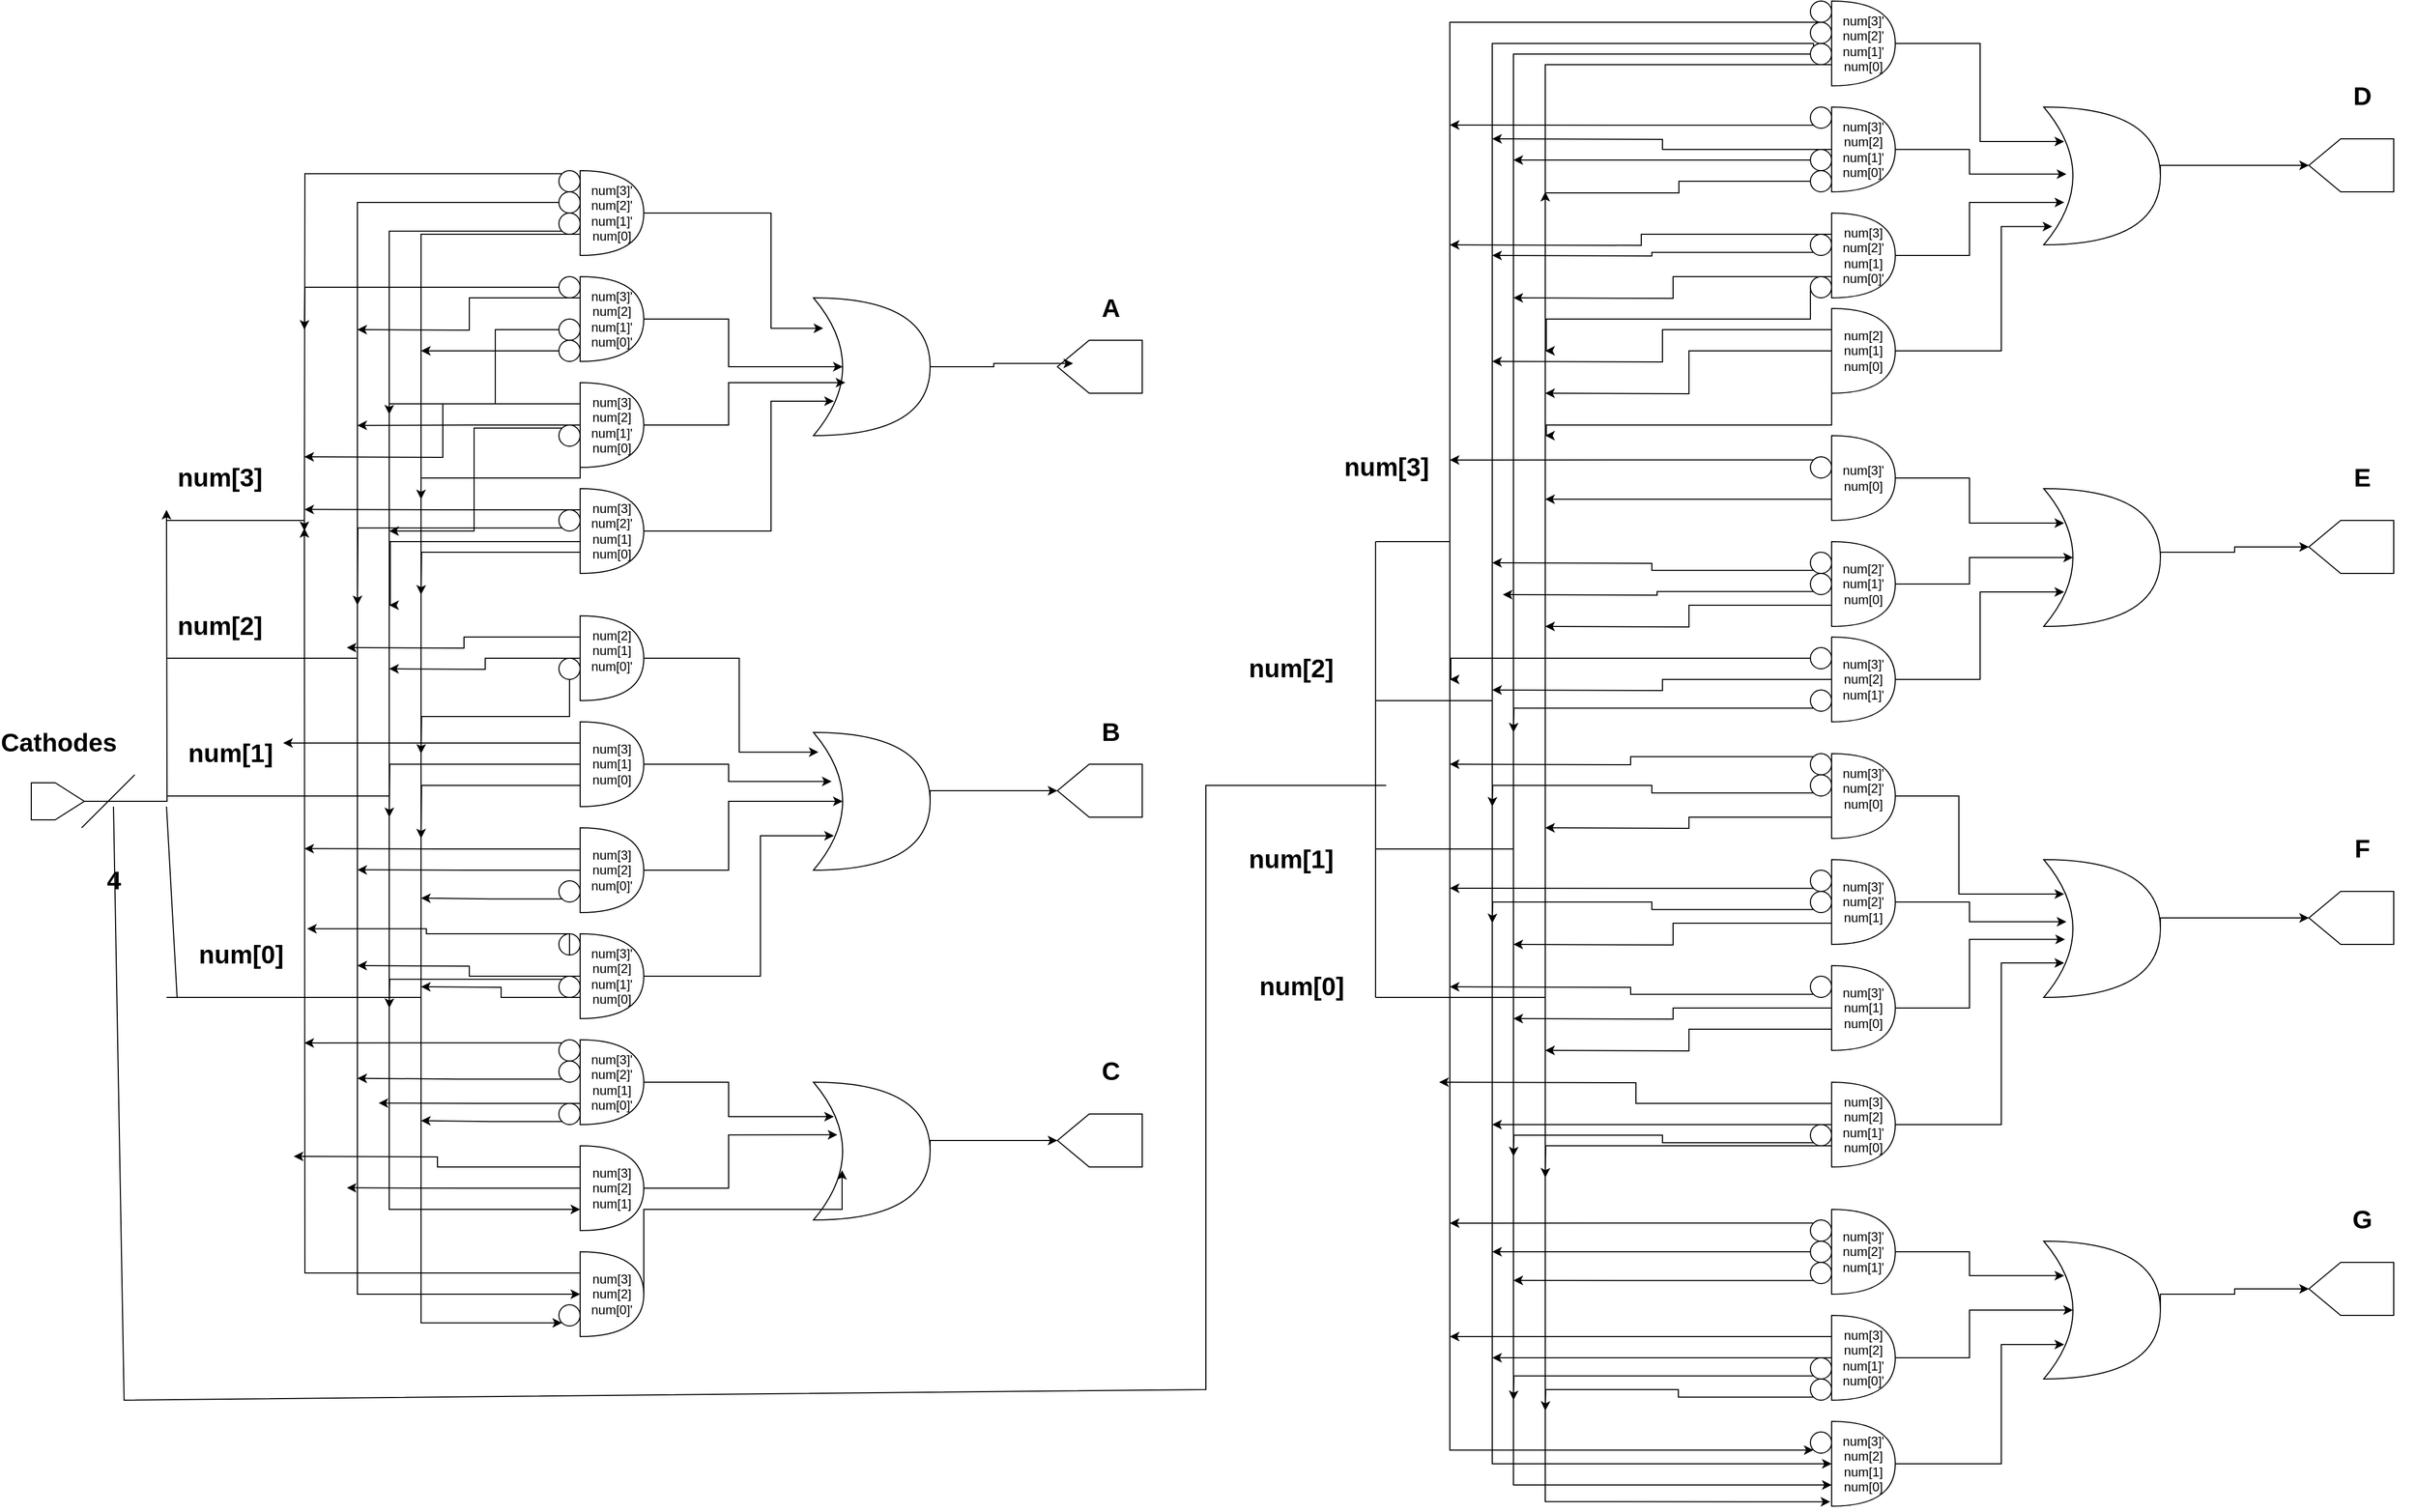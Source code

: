 <mxfile version="26.0.15">
  <diagram name="Page-1" id="IQwICIjv8pz0FX_GXAi3">
    <mxGraphModel dx="3497" dy="3037" grid="1" gridSize="10" guides="1" tooltips="1" connect="1" arrows="1" fold="1" page="1" pageScale="1" pageWidth="850" pageHeight="1100" math="0" shadow="0">
      <root>
        <mxCell id="0" />
        <mxCell id="1" parent="0" />
        <mxCell id="XlU7eiJMvj6CBkXYbZNx-115" style="edgeStyle=orthogonalEdgeStyle;rounded=0;orthogonalLoop=1;jettySize=auto;html=1;exitX=0.5;exitY=1;exitDx=0;exitDy=0;" edge="1" parent="1" source="XlU7eiJMvj6CBkXYbZNx-2">
          <mxGeometry relative="1" as="geometry">
            <mxPoint x="70" y="380" as="targetPoint" />
          </mxGeometry>
        </mxCell>
        <mxCell id="XlU7eiJMvj6CBkXYbZNx-2" value="" style="shape=offPageConnector;whiteSpace=wrap;html=1;rotation=-90;size=0.55;" vertex="1" parent="1">
          <mxGeometry x="-50" y="630" width="35" height="50" as="geometry" />
        </mxCell>
        <mxCell id="XlU7eiJMvj6CBkXYbZNx-4" value="Cathodes" style="text;strokeColor=none;fillColor=none;html=1;fontSize=24;fontStyle=1;verticalAlign=middle;align=center;" vertex="1" parent="1">
          <mxGeometry x="-73.75" y="590" width="82.5" height="20" as="geometry" />
        </mxCell>
        <mxCell id="XlU7eiJMvj6CBkXYbZNx-123" style="edgeStyle=orthogonalEdgeStyle;rounded=0;orthogonalLoop=1;jettySize=auto;html=1;exitX=0;exitY=0.75;exitDx=0;exitDy=0;exitPerimeter=0;entryX=0;entryY=1;entryDx=0;entryDy=0;" edge="1" parent="1" source="XlU7eiJMvj6CBkXYbZNx-13" target="XlU7eiJMvj6CBkXYbZNx-87">
          <mxGeometry relative="1" as="geometry">
            <Array as="points">
              <mxPoint x="310" y="120" />
              <mxPoint x="310" y="1147" />
            </Array>
          </mxGeometry>
        </mxCell>
        <mxCell id="XlU7eiJMvj6CBkXYbZNx-13" value="num[3]&#39;&lt;div&gt;num[2]&#39;&lt;/div&gt;&lt;div&gt;num[1]&#39;&lt;/div&gt;&lt;div&gt;num[0]&lt;/div&gt;" style="shape=or;whiteSpace=wrap;html=1;" vertex="1" parent="1">
          <mxGeometry x="460" y="60" width="60" height="80" as="geometry" />
        </mxCell>
        <mxCell id="XlU7eiJMvj6CBkXYbZNx-138" style="edgeStyle=orthogonalEdgeStyle;rounded=0;orthogonalLoop=1;jettySize=auto;html=1;exitX=0;exitY=0.25;exitDx=0;exitDy=0;exitPerimeter=0;" edge="1" parent="1" source="XlU7eiJMvj6CBkXYbZNx-14">
          <mxGeometry relative="1" as="geometry">
            <mxPoint x="250" y="210" as="targetPoint" />
          </mxGeometry>
        </mxCell>
        <mxCell id="XlU7eiJMvj6CBkXYbZNx-14" value="num[3]&#39;&lt;div&gt;num[2]&lt;/div&gt;&lt;div&gt;num[1]&#39;&lt;/div&gt;&lt;div&gt;num[0]&#39;&lt;/div&gt;" style="shape=or;whiteSpace=wrap;html=1;" vertex="1" parent="1">
          <mxGeometry x="460" y="160" width="60" height="80" as="geometry" />
        </mxCell>
        <mxCell id="XlU7eiJMvj6CBkXYbZNx-145" style="edgeStyle=orthogonalEdgeStyle;rounded=0;orthogonalLoop=1;jettySize=auto;html=1;exitX=0;exitY=0.25;exitDx=0;exitDy=0;exitPerimeter=0;" edge="1" parent="1" source="XlU7eiJMvj6CBkXYbZNx-16">
          <mxGeometry relative="1" as="geometry">
            <mxPoint x="200" y="330" as="targetPoint" />
          </mxGeometry>
        </mxCell>
        <mxCell id="XlU7eiJMvj6CBkXYbZNx-146" style="edgeStyle=orthogonalEdgeStyle;rounded=0;orthogonalLoop=1;jettySize=auto;html=1;exitX=0;exitY=0.5;exitDx=0;exitDy=0;exitPerimeter=0;" edge="1" parent="1" source="XlU7eiJMvj6CBkXYbZNx-16">
          <mxGeometry relative="1" as="geometry">
            <mxPoint x="250" y="300.333" as="targetPoint" />
          </mxGeometry>
        </mxCell>
        <mxCell id="XlU7eiJMvj6CBkXYbZNx-148" style="edgeStyle=orthogonalEdgeStyle;rounded=0;orthogonalLoop=1;jettySize=auto;html=1;exitX=0;exitY=0.75;exitDx=0;exitDy=0;exitPerimeter=0;" edge="1" parent="1" source="XlU7eiJMvj6CBkXYbZNx-16">
          <mxGeometry relative="1" as="geometry">
            <mxPoint x="310" y="370" as="targetPoint" />
            <Array as="points">
              <mxPoint x="460" y="350" />
              <mxPoint x="310" y="350" />
            </Array>
          </mxGeometry>
        </mxCell>
        <mxCell id="XlU7eiJMvj6CBkXYbZNx-16" value="num[3]&lt;div&gt;num[2]&lt;/div&gt;&lt;div&gt;num[1]&#39;&lt;/div&gt;&lt;div&gt;num[0]&lt;/div&gt;" style="shape=or;whiteSpace=wrap;html=1;" vertex="1" parent="1">
          <mxGeometry x="460" y="260" width="60" height="80" as="geometry" />
        </mxCell>
        <mxCell id="XlU7eiJMvj6CBkXYbZNx-153" style="edgeStyle=orthogonalEdgeStyle;rounded=0;orthogonalLoop=1;jettySize=auto;html=1;exitX=0;exitY=0.25;exitDx=0;exitDy=0;exitPerimeter=0;" edge="1" parent="1" source="XlU7eiJMvj6CBkXYbZNx-18">
          <mxGeometry relative="1" as="geometry">
            <mxPoint x="200" y="379.667" as="targetPoint" />
          </mxGeometry>
        </mxCell>
        <mxCell id="XlU7eiJMvj6CBkXYbZNx-155" style="edgeStyle=orthogonalEdgeStyle;rounded=0;orthogonalLoop=1;jettySize=auto;html=1;exitX=0;exitY=0.75;exitDx=0;exitDy=0;exitPerimeter=0;" edge="1" parent="1" source="XlU7eiJMvj6CBkXYbZNx-18">
          <mxGeometry relative="1" as="geometry">
            <mxPoint x="280" y="470" as="targetPoint" />
            <Array as="points">
              <mxPoint x="460" y="410" />
              <mxPoint x="281" y="410" />
              <mxPoint x="281" y="470" />
            </Array>
          </mxGeometry>
        </mxCell>
        <mxCell id="XlU7eiJMvj6CBkXYbZNx-156" style="edgeStyle=orthogonalEdgeStyle;rounded=0;orthogonalLoop=1;jettySize=auto;html=1;exitX=0;exitY=0.75;exitDx=0;exitDy=0;exitPerimeter=0;" edge="1" parent="1" source="XlU7eiJMvj6CBkXYbZNx-18">
          <mxGeometry relative="1" as="geometry">
            <mxPoint x="310" y="460" as="targetPoint" />
          </mxGeometry>
        </mxCell>
        <mxCell id="XlU7eiJMvj6CBkXYbZNx-18" value="num[3]&lt;div&gt;num[2]&#39;&lt;/div&gt;&lt;div&gt;num[1]&lt;/div&gt;&lt;div&gt;num[0]&lt;/div&gt;" style="shape=or;whiteSpace=wrap;html=1;" vertex="1" parent="1">
          <mxGeometry x="460" y="360" width="60" height="80" as="geometry" />
        </mxCell>
        <mxCell id="XlU7eiJMvj6CBkXYbZNx-157" style="edgeStyle=orthogonalEdgeStyle;rounded=0;orthogonalLoop=1;jettySize=auto;html=1;exitX=0;exitY=0.25;exitDx=0;exitDy=0;exitPerimeter=0;" edge="1" parent="1" source="XlU7eiJMvj6CBkXYbZNx-19">
          <mxGeometry relative="1" as="geometry">
            <mxPoint x="240" y="510" as="targetPoint" />
          </mxGeometry>
        </mxCell>
        <mxCell id="XlU7eiJMvj6CBkXYbZNx-159" style="edgeStyle=orthogonalEdgeStyle;rounded=0;orthogonalLoop=1;jettySize=auto;html=1;exitX=0;exitY=0.5;exitDx=0;exitDy=0;exitPerimeter=0;" edge="1" parent="1" source="XlU7eiJMvj6CBkXYbZNx-19">
          <mxGeometry relative="1" as="geometry">
            <mxPoint x="280" y="530" as="targetPoint" />
          </mxGeometry>
        </mxCell>
        <mxCell id="XlU7eiJMvj6CBkXYbZNx-19" value="num[2]&lt;div&gt;num[1]&lt;/div&gt;&lt;div&gt;num[0]&#39;&lt;/div&gt;&lt;div&gt;&lt;br&gt;&lt;/div&gt;" style="shape=or;whiteSpace=wrap;html=1;" vertex="1" parent="1">
          <mxGeometry x="460" y="480" width="60" height="80" as="geometry" />
        </mxCell>
        <mxCell id="XlU7eiJMvj6CBkXYbZNx-160" style="edgeStyle=orthogonalEdgeStyle;rounded=0;orthogonalLoop=1;jettySize=auto;html=1;exitX=0;exitY=0.25;exitDx=0;exitDy=0;exitPerimeter=0;entryX=1;entryY=0.25;entryDx=0;entryDy=0;" edge="1" parent="1" source="XlU7eiJMvj6CBkXYbZNx-20" target="XlU7eiJMvj6CBkXYbZNx-128">
          <mxGeometry relative="1" as="geometry" />
        </mxCell>
        <mxCell id="XlU7eiJMvj6CBkXYbZNx-161" style="edgeStyle=orthogonalEdgeStyle;rounded=0;orthogonalLoop=1;jettySize=auto;html=1;exitX=0;exitY=0.5;exitDx=0;exitDy=0;exitPerimeter=0;" edge="1" parent="1" source="XlU7eiJMvj6CBkXYbZNx-20">
          <mxGeometry relative="1" as="geometry">
            <mxPoint x="280" y="670" as="targetPoint" />
          </mxGeometry>
        </mxCell>
        <mxCell id="XlU7eiJMvj6CBkXYbZNx-162" style="edgeStyle=orthogonalEdgeStyle;rounded=0;orthogonalLoop=1;jettySize=auto;html=1;exitX=0;exitY=0.75;exitDx=0;exitDy=0;exitPerimeter=0;" edge="1" parent="1" source="XlU7eiJMvj6CBkXYbZNx-20">
          <mxGeometry relative="1" as="geometry">
            <mxPoint x="310" y="690" as="targetPoint" />
          </mxGeometry>
        </mxCell>
        <mxCell id="XlU7eiJMvj6CBkXYbZNx-20" value="num[3]&lt;div&gt;num[1]&lt;/div&gt;&lt;div&gt;num[0]&lt;/div&gt;" style="shape=or;whiteSpace=wrap;html=1;" vertex="1" parent="1">
          <mxGeometry x="460" y="580" width="60" height="80" as="geometry" />
        </mxCell>
        <mxCell id="XlU7eiJMvj6CBkXYbZNx-163" style="edgeStyle=orthogonalEdgeStyle;rounded=0;orthogonalLoop=1;jettySize=auto;html=1;exitX=0;exitY=0.25;exitDx=0;exitDy=0;exitPerimeter=0;" edge="1" parent="1" source="XlU7eiJMvj6CBkXYbZNx-21">
          <mxGeometry relative="1" as="geometry">
            <mxPoint x="200" y="699.667" as="targetPoint" />
          </mxGeometry>
        </mxCell>
        <mxCell id="XlU7eiJMvj6CBkXYbZNx-164" style="edgeStyle=orthogonalEdgeStyle;rounded=0;orthogonalLoop=1;jettySize=auto;html=1;exitX=0;exitY=0.5;exitDx=0;exitDy=0;exitPerimeter=0;" edge="1" parent="1" source="XlU7eiJMvj6CBkXYbZNx-21">
          <mxGeometry relative="1" as="geometry">
            <mxPoint x="250" y="719.667" as="targetPoint" />
          </mxGeometry>
        </mxCell>
        <mxCell id="XlU7eiJMvj6CBkXYbZNx-21" value="num[3]&lt;div&gt;num[2]&lt;/div&gt;&lt;div&gt;num[0]&#39;&lt;/div&gt;" style="shape=or;whiteSpace=wrap;html=1;" vertex="1" parent="1">
          <mxGeometry x="460" y="680" width="60" height="80" as="geometry" />
        </mxCell>
        <mxCell id="XlU7eiJMvj6CBkXYbZNx-168" style="edgeStyle=orthogonalEdgeStyle;rounded=0;orthogonalLoop=1;jettySize=auto;html=1;exitX=0;exitY=0.5;exitDx=0;exitDy=0;exitPerimeter=0;" edge="1" parent="1" source="XlU7eiJMvj6CBkXYbZNx-22">
          <mxGeometry relative="1" as="geometry">
            <mxPoint x="250" y="810" as="targetPoint" />
          </mxGeometry>
        </mxCell>
        <mxCell id="XlU7eiJMvj6CBkXYbZNx-170" style="edgeStyle=orthogonalEdgeStyle;rounded=0;orthogonalLoop=1;jettySize=auto;html=1;exitX=0;exitY=0.75;exitDx=0;exitDy=0;exitPerimeter=0;" edge="1" parent="1" source="XlU7eiJMvj6CBkXYbZNx-22">
          <mxGeometry relative="1" as="geometry">
            <mxPoint x="310" y="830" as="targetPoint" />
          </mxGeometry>
        </mxCell>
        <mxCell id="XlU7eiJMvj6CBkXYbZNx-22" value="num[3]&#39;&lt;div&gt;num[2]&lt;/div&gt;&lt;div&gt;num[1]&#39;&lt;/div&gt;&lt;div&gt;num[0]&lt;/div&gt;" style="shape=or;whiteSpace=wrap;html=1;" vertex="1" parent="1">
          <mxGeometry x="460" y="780" width="60" height="80" as="geometry" />
        </mxCell>
        <mxCell id="XlU7eiJMvj6CBkXYbZNx-173" style="edgeStyle=orthogonalEdgeStyle;rounded=0;orthogonalLoop=1;jettySize=auto;html=1;exitX=0;exitY=0.75;exitDx=0;exitDy=0;exitPerimeter=0;" edge="1" parent="1" source="XlU7eiJMvj6CBkXYbZNx-23">
          <mxGeometry relative="1" as="geometry">
            <mxPoint x="270" y="939.667" as="targetPoint" />
          </mxGeometry>
        </mxCell>
        <mxCell id="XlU7eiJMvj6CBkXYbZNx-23" value="num[3]&#39;&lt;div&gt;num[2]&#39;&lt;/div&gt;&lt;div&gt;num[1]&lt;/div&gt;&lt;div&gt;num[0]&#39;&lt;/div&gt;" style="shape=or;whiteSpace=wrap;html=1;" vertex="1" parent="1">
          <mxGeometry x="460" y="880" width="60" height="80" as="geometry" />
        </mxCell>
        <mxCell id="XlU7eiJMvj6CBkXYbZNx-175" style="edgeStyle=orthogonalEdgeStyle;rounded=0;orthogonalLoop=1;jettySize=auto;html=1;exitX=0;exitY=0.25;exitDx=0;exitDy=0;exitPerimeter=0;" edge="1" parent="1" source="XlU7eiJMvj6CBkXYbZNx-24">
          <mxGeometry relative="1" as="geometry">
            <mxPoint x="190" y="990" as="targetPoint" />
          </mxGeometry>
        </mxCell>
        <mxCell id="XlU7eiJMvj6CBkXYbZNx-176" style="edgeStyle=orthogonalEdgeStyle;rounded=0;orthogonalLoop=1;jettySize=auto;html=1;exitX=0;exitY=0.5;exitDx=0;exitDy=0;exitPerimeter=0;" edge="1" parent="1" source="XlU7eiJMvj6CBkXYbZNx-24">
          <mxGeometry relative="1" as="geometry">
            <mxPoint x="240" y="1019.667" as="targetPoint" />
          </mxGeometry>
        </mxCell>
        <mxCell id="XlU7eiJMvj6CBkXYbZNx-24" value="num[3]&lt;div&gt;num[2]&lt;/div&gt;&lt;div&gt;num[1]&lt;/div&gt;" style="shape=or;whiteSpace=wrap;html=1;" vertex="1" parent="1">
          <mxGeometry x="460" y="980" width="60" height="80" as="geometry" />
        </mxCell>
        <mxCell id="XlU7eiJMvj6CBkXYbZNx-121" style="edgeStyle=orthogonalEdgeStyle;rounded=0;orthogonalLoop=1;jettySize=auto;html=1;exitX=0;exitY=0.25;exitDx=0;exitDy=0;exitPerimeter=0;" edge="1" parent="1" source="XlU7eiJMvj6CBkXYbZNx-25">
          <mxGeometry relative="1" as="geometry">
            <mxPoint x="200" y="397.273" as="targetPoint" />
          </mxGeometry>
        </mxCell>
        <mxCell id="XlU7eiJMvj6CBkXYbZNx-25" value="num[3]&lt;div&gt;num[2]&lt;/div&gt;&lt;div&gt;num[0]&#39;&lt;/div&gt;" style="shape=or;whiteSpace=wrap;html=1;" vertex="1" parent="1">
          <mxGeometry x="460" y="1080" width="60" height="80" as="geometry" />
        </mxCell>
        <mxCell id="XlU7eiJMvj6CBkXYbZNx-26" value="num[3]&#39;&lt;div&gt;num[2]&#39;&lt;/div&gt;&lt;div&gt;num[1]&#39;&lt;/div&gt;&lt;div&gt;num[0]&lt;/div&gt;" style="shape=or;whiteSpace=wrap;html=1;" vertex="1" parent="1">
          <mxGeometry x="1640" y="-100" width="60" height="80" as="geometry" />
        </mxCell>
        <mxCell id="XlU7eiJMvj6CBkXYbZNx-214" style="edgeStyle=orthogonalEdgeStyle;rounded=0;orthogonalLoop=1;jettySize=auto;html=1;exitX=0;exitY=0.5;exitDx=0;exitDy=0;exitPerimeter=0;" edge="1" parent="1" source="XlU7eiJMvj6CBkXYbZNx-27">
          <mxGeometry relative="1" as="geometry">
            <mxPoint x="1320" y="30" as="targetPoint" />
          </mxGeometry>
        </mxCell>
        <mxCell id="XlU7eiJMvj6CBkXYbZNx-27" value="num[3]&#39;&lt;div&gt;num[2]&lt;/div&gt;&lt;div&gt;num[1]&#39;&lt;/div&gt;&lt;div&gt;num[0]&#39;&lt;/div&gt;" style="shape=or;whiteSpace=wrap;html=1;" vertex="1" parent="1">
          <mxGeometry x="1640" width="60" height="80" as="geometry" />
        </mxCell>
        <mxCell id="XlU7eiJMvj6CBkXYbZNx-218" style="edgeStyle=orthogonalEdgeStyle;rounded=0;orthogonalLoop=1;jettySize=auto;html=1;exitX=0;exitY=0.25;exitDx=0;exitDy=0;exitPerimeter=0;" edge="1" parent="1" source="XlU7eiJMvj6CBkXYbZNx-28">
          <mxGeometry relative="1" as="geometry">
            <mxPoint x="1280" y="130" as="targetPoint" />
          </mxGeometry>
        </mxCell>
        <mxCell id="XlU7eiJMvj6CBkXYbZNx-219" style="edgeStyle=orthogonalEdgeStyle;rounded=0;orthogonalLoop=1;jettySize=auto;html=1;exitX=0;exitY=0.75;exitDx=0;exitDy=0;exitPerimeter=0;" edge="1" parent="1" source="XlU7eiJMvj6CBkXYbZNx-28">
          <mxGeometry relative="1" as="geometry">
            <mxPoint x="1340" y="180" as="targetPoint" />
          </mxGeometry>
        </mxCell>
        <mxCell id="XlU7eiJMvj6CBkXYbZNx-28" value="num[3]&lt;div&gt;num[2]&#39;&lt;/div&gt;&lt;div&gt;num[1]&lt;/div&gt;&lt;div&gt;num[0]&#39;&lt;/div&gt;" style="shape=or;whiteSpace=wrap;html=1;" vertex="1" parent="1">
          <mxGeometry x="1640" y="100" width="60" height="80" as="geometry" />
        </mxCell>
        <mxCell id="XlU7eiJMvj6CBkXYbZNx-221" style="edgeStyle=orthogonalEdgeStyle;rounded=0;orthogonalLoop=1;jettySize=auto;html=1;exitX=0;exitY=0.25;exitDx=0;exitDy=0;exitPerimeter=0;" edge="1" parent="1" source="XlU7eiJMvj6CBkXYbZNx-29">
          <mxGeometry relative="1" as="geometry">
            <mxPoint x="1320" y="240" as="targetPoint" />
          </mxGeometry>
        </mxCell>
        <mxCell id="XlU7eiJMvj6CBkXYbZNx-222" style="edgeStyle=orthogonalEdgeStyle;rounded=0;orthogonalLoop=1;jettySize=auto;html=1;exitX=0;exitY=0.5;exitDx=0;exitDy=0;exitPerimeter=0;" edge="1" parent="1" source="XlU7eiJMvj6CBkXYbZNx-29">
          <mxGeometry relative="1" as="geometry">
            <mxPoint x="1370" y="270" as="targetPoint" />
          </mxGeometry>
        </mxCell>
        <mxCell id="XlU7eiJMvj6CBkXYbZNx-223" style="edgeStyle=orthogonalEdgeStyle;rounded=0;orthogonalLoop=1;jettySize=auto;html=1;exitX=0;exitY=0.75;exitDx=0;exitDy=0;exitPerimeter=0;" edge="1" parent="1" source="XlU7eiJMvj6CBkXYbZNx-29">
          <mxGeometry relative="1" as="geometry">
            <mxPoint x="1370" y="310" as="targetPoint" />
            <Array as="points">
              <mxPoint x="1640" y="300" />
              <mxPoint x="1371" y="300" />
            </Array>
          </mxGeometry>
        </mxCell>
        <mxCell id="XlU7eiJMvj6CBkXYbZNx-29" value="num[2]&lt;div&gt;num[1]&lt;/div&gt;&lt;div&gt;num[0]&lt;/div&gt;" style="shape=or;whiteSpace=wrap;html=1;" vertex="1" parent="1">
          <mxGeometry x="1640" y="190" width="60" height="80" as="geometry" />
        </mxCell>
        <mxCell id="XlU7eiJMvj6CBkXYbZNx-225" style="edgeStyle=orthogonalEdgeStyle;rounded=0;orthogonalLoop=1;jettySize=auto;html=1;exitX=0;exitY=0.75;exitDx=0;exitDy=0;exitPerimeter=0;" edge="1" parent="1" source="XlU7eiJMvj6CBkXYbZNx-30">
          <mxGeometry relative="1" as="geometry">
            <mxPoint x="1370" y="370" as="targetPoint" />
          </mxGeometry>
        </mxCell>
        <mxCell id="XlU7eiJMvj6CBkXYbZNx-30" value="num[3]&#39;&lt;div&gt;num[0]&lt;/div&gt;" style="shape=or;whiteSpace=wrap;html=1;" vertex="1" parent="1">
          <mxGeometry x="1640" y="310" width="60" height="80" as="geometry" />
        </mxCell>
        <mxCell id="XlU7eiJMvj6CBkXYbZNx-228" style="edgeStyle=orthogonalEdgeStyle;rounded=0;orthogonalLoop=1;jettySize=auto;html=1;exitX=0;exitY=0.75;exitDx=0;exitDy=0;exitPerimeter=0;" edge="1" parent="1" source="XlU7eiJMvj6CBkXYbZNx-31">
          <mxGeometry relative="1" as="geometry">
            <mxPoint x="1370" y="490" as="targetPoint" />
          </mxGeometry>
        </mxCell>
        <mxCell id="XlU7eiJMvj6CBkXYbZNx-31" value="num[2]&#39;&lt;div&gt;num[1]&#39;&lt;/div&gt;&lt;div&gt;num[0]&lt;/div&gt;" style="shape=or;whiteSpace=wrap;html=1;" vertex="1" parent="1">
          <mxGeometry x="1640" y="410" width="60" height="80" as="geometry" />
        </mxCell>
        <mxCell id="XlU7eiJMvj6CBkXYbZNx-230" style="edgeStyle=orthogonalEdgeStyle;rounded=0;orthogonalLoop=1;jettySize=auto;html=1;exitX=0;exitY=0.5;exitDx=0;exitDy=0;exitPerimeter=0;" edge="1" parent="1" source="XlU7eiJMvj6CBkXYbZNx-32">
          <mxGeometry relative="1" as="geometry">
            <mxPoint x="1320" y="550" as="targetPoint" />
          </mxGeometry>
        </mxCell>
        <mxCell id="XlU7eiJMvj6CBkXYbZNx-32" value="num[3]&#39;&lt;div&gt;num[2]&lt;/div&gt;&lt;div&gt;num[1]&#39;&lt;/div&gt;" style="shape=or;whiteSpace=wrap;html=1;" vertex="1" parent="1">
          <mxGeometry x="1640" y="500" width="60" height="80" as="geometry" />
        </mxCell>
        <mxCell id="XlU7eiJMvj6CBkXYbZNx-234" style="edgeStyle=orthogonalEdgeStyle;rounded=0;orthogonalLoop=1;jettySize=auto;html=1;exitX=0;exitY=0.75;exitDx=0;exitDy=0;exitPerimeter=0;" edge="1" parent="1" source="XlU7eiJMvj6CBkXYbZNx-33">
          <mxGeometry relative="1" as="geometry">
            <mxPoint x="1370" y="680" as="targetPoint" />
          </mxGeometry>
        </mxCell>
        <mxCell id="XlU7eiJMvj6CBkXYbZNx-33" value="num[3]&#39;&lt;div&gt;num[2]&#39;&lt;/div&gt;&lt;div&gt;num[0]&lt;/div&gt;&lt;div&gt;&lt;br&gt;&lt;/div&gt;" style="shape=or;whiteSpace=wrap;html=1;" vertex="1" parent="1">
          <mxGeometry x="1640" y="610" width="60" height="80" as="geometry" />
        </mxCell>
        <mxCell id="XlU7eiJMvj6CBkXYbZNx-237" style="edgeStyle=orthogonalEdgeStyle;rounded=0;orthogonalLoop=1;jettySize=auto;html=1;exitX=0;exitY=0.75;exitDx=0;exitDy=0;exitPerimeter=0;" edge="1" parent="1" source="XlU7eiJMvj6CBkXYbZNx-34">
          <mxGeometry relative="1" as="geometry">
            <mxPoint x="1340" y="790" as="targetPoint" />
          </mxGeometry>
        </mxCell>
        <mxCell id="XlU7eiJMvj6CBkXYbZNx-34" value="num[3]&#39;&lt;div&gt;num[2]&#39;&lt;/div&gt;&lt;div&gt;num[1]&lt;/div&gt;" style="shape=or;whiteSpace=wrap;html=1;" vertex="1" parent="1">
          <mxGeometry x="1640" y="710" width="60" height="80" as="geometry" />
        </mxCell>
        <mxCell id="XlU7eiJMvj6CBkXYbZNx-239" style="edgeStyle=orthogonalEdgeStyle;rounded=0;orthogonalLoop=1;jettySize=auto;html=1;exitX=0;exitY=0.5;exitDx=0;exitDy=0;exitPerimeter=0;" edge="1" parent="1" source="XlU7eiJMvj6CBkXYbZNx-35">
          <mxGeometry relative="1" as="geometry">
            <mxPoint x="1340" y="860" as="targetPoint" />
          </mxGeometry>
        </mxCell>
        <mxCell id="XlU7eiJMvj6CBkXYbZNx-240" style="edgeStyle=orthogonalEdgeStyle;rounded=0;orthogonalLoop=1;jettySize=auto;html=1;exitX=0;exitY=0.75;exitDx=0;exitDy=0;exitPerimeter=0;" edge="1" parent="1" source="XlU7eiJMvj6CBkXYbZNx-35">
          <mxGeometry relative="1" as="geometry">
            <mxPoint x="1370" y="890" as="targetPoint" />
          </mxGeometry>
        </mxCell>
        <mxCell id="XlU7eiJMvj6CBkXYbZNx-35" value="num[3]&#39;&lt;div&gt;num[1]&lt;/div&gt;&lt;div&gt;num[0]&lt;/div&gt;" style="shape=or;whiteSpace=wrap;html=1;" vertex="1" parent="1">
          <mxGeometry x="1640" y="810" width="60" height="80" as="geometry" />
        </mxCell>
        <mxCell id="XlU7eiJMvj6CBkXYbZNx-241" style="edgeStyle=orthogonalEdgeStyle;rounded=0;orthogonalLoop=1;jettySize=auto;html=1;exitX=0;exitY=0.25;exitDx=0;exitDy=0;exitPerimeter=0;" edge="1" parent="1" source="XlU7eiJMvj6CBkXYbZNx-36">
          <mxGeometry relative="1" as="geometry">
            <mxPoint x="1270" y="920" as="targetPoint" />
          </mxGeometry>
        </mxCell>
        <mxCell id="XlU7eiJMvj6CBkXYbZNx-242" style="edgeStyle=orthogonalEdgeStyle;rounded=0;orthogonalLoop=1;jettySize=auto;html=1;exitX=0;exitY=0.5;exitDx=0;exitDy=0;exitPerimeter=0;" edge="1" parent="1" source="XlU7eiJMvj6CBkXYbZNx-36">
          <mxGeometry relative="1" as="geometry">
            <mxPoint x="1320" y="960" as="targetPoint" />
          </mxGeometry>
        </mxCell>
        <mxCell id="XlU7eiJMvj6CBkXYbZNx-244" style="edgeStyle=orthogonalEdgeStyle;rounded=0;orthogonalLoop=1;jettySize=auto;html=1;exitX=0;exitY=0.75;exitDx=0;exitDy=0;exitPerimeter=0;" edge="1" parent="1" source="XlU7eiJMvj6CBkXYbZNx-36">
          <mxGeometry relative="1" as="geometry">
            <mxPoint x="1370" y="1010" as="targetPoint" />
          </mxGeometry>
        </mxCell>
        <mxCell id="XlU7eiJMvj6CBkXYbZNx-36" value="num[3]&lt;div&gt;num[2]&lt;/div&gt;&lt;div&gt;num[1]&#39;&lt;/div&gt;&lt;div&gt;num[0]&lt;/div&gt;" style="shape=or;whiteSpace=wrap;html=1;" vertex="1" parent="1">
          <mxGeometry x="1640" y="920" width="60" height="80" as="geometry" />
        </mxCell>
        <mxCell id="XlU7eiJMvj6CBkXYbZNx-37" value="num[3]&#39;&lt;div&gt;num[2]&#39;&lt;/div&gt;&lt;div&gt;num[1]&#39;&lt;/div&gt;" style="shape=or;whiteSpace=wrap;html=1;" vertex="1" parent="1">
          <mxGeometry x="1640" y="1040" width="60" height="80" as="geometry" />
        </mxCell>
        <mxCell id="XlU7eiJMvj6CBkXYbZNx-248" style="edgeStyle=orthogonalEdgeStyle;rounded=0;orthogonalLoop=1;jettySize=auto;html=1;exitX=0;exitY=0.25;exitDx=0;exitDy=0;exitPerimeter=0;" edge="1" parent="1" source="XlU7eiJMvj6CBkXYbZNx-38">
          <mxGeometry relative="1" as="geometry">
            <mxPoint x="1280" y="1160" as="targetPoint" />
          </mxGeometry>
        </mxCell>
        <mxCell id="XlU7eiJMvj6CBkXYbZNx-250" style="edgeStyle=orthogonalEdgeStyle;rounded=0;orthogonalLoop=1;jettySize=auto;html=1;exitX=0;exitY=0.5;exitDx=0;exitDy=0;exitPerimeter=0;" edge="1" parent="1" source="XlU7eiJMvj6CBkXYbZNx-38">
          <mxGeometry relative="1" as="geometry">
            <mxPoint x="1320" y="1180" as="targetPoint" />
          </mxGeometry>
        </mxCell>
        <mxCell id="XlU7eiJMvj6CBkXYbZNx-38" value="num[3]&lt;div&gt;num[2]&lt;/div&gt;&lt;div&gt;num[1]&#39;&lt;/div&gt;&lt;div&gt;num[0]&#39;&lt;/div&gt;" style="shape=or;whiteSpace=wrap;html=1;" vertex="1" parent="1">
          <mxGeometry x="1640" y="1140" width="60" height="80" as="geometry" />
        </mxCell>
        <mxCell id="XlU7eiJMvj6CBkXYbZNx-39" value="num[3]&#39;&lt;div&gt;num[2]&lt;/div&gt;&lt;div&gt;num[1]&lt;/div&gt;&lt;div&gt;num[0]&lt;/div&gt;" style="shape=or;whiteSpace=wrap;html=1;" vertex="1" parent="1">
          <mxGeometry x="1640" y="1240" width="60" height="80" as="geometry" />
        </mxCell>
        <mxCell id="XlU7eiJMvj6CBkXYbZNx-43" value="" style="shape=xor;whiteSpace=wrap;html=1;" vertex="1" parent="1">
          <mxGeometry x="680" y="180" width="110" height="130" as="geometry" />
        </mxCell>
        <mxCell id="XlU7eiJMvj6CBkXYbZNx-181" style="edgeStyle=orthogonalEdgeStyle;rounded=0;orthogonalLoop=1;jettySize=auto;html=1;exitX=1;exitY=0.5;exitDx=0;exitDy=0;exitPerimeter=0;entryX=0.5;entryY=1;entryDx=0;entryDy=0;" edge="1" parent="1" source="XlU7eiJMvj6CBkXYbZNx-44" target="XlU7eiJMvj6CBkXYbZNx-52">
          <mxGeometry relative="1" as="geometry">
            <Array as="points">
              <mxPoint x="790" y="645" />
            </Array>
          </mxGeometry>
        </mxCell>
        <mxCell id="XlU7eiJMvj6CBkXYbZNx-44" value="" style="shape=xor;whiteSpace=wrap;html=1;" vertex="1" parent="1">
          <mxGeometry x="680" y="590" width="110" height="130" as="geometry" />
        </mxCell>
        <mxCell id="XlU7eiJMvj6CBkXYbZNx-187" style="edgeStyle=orthogonalEdgeStyle;rounded=0;orthogonalLoop=1;jettySize=auto;html=1;exitX=1;exitY=0.5;exitDx=0;exitDy=0;exitPerimeter=0;entryX=0.5;entryY=1;entryDx=0;entryDy=0;" edge="1" parent="1" source="XlU7eiJMvj6CBkXYbZNx-45" target="XlU7eiJMvj6CBkXYbZNx-56">
          <mxGeometry relative="1" as="geometry">
            <Array as="points">
              <mxPoint x="790" y="975" />
            </Array>
          </mxGeometry>
        </mxCell>
        <mxCell id="XlU7eiJMvj6CBkXYbZNx-45" value="" style="shape=xor;whiteSpace=wrap;html=1;" vertex="1" parent="1">
          <mxGeometry x="680" y="920" width="110" height="130" as="geometry" />
        </mxCell>
        <mxCell id="XlU7eiJMvj6CBkXYbZNx-258" style="edgeStyle=orthogonalEdgeStyle;rounded=0;orthogonalLoop=1;jettySize=auto;html=1;exitX=1;exitY=0.5;exitDx=0;exitDy=0;exitPerimeter=0;entryX=0.5;entryY=1;entryDx=0;entryDy=0;" edge="1" parent="1" source="XlU7eiJMvj6CBkXYbZNx-46" target="XlU7eiJMvj6CBkXYbZNx-57">
          <mxGeometry relative="1" as="geometry">
            <Array as="points">
              <mxPoint x="1950" y="55" />
            </Array>
          </mxGeometry>
        </mxCell>
        <mxCell id="XlU7eiJMvj6CBkXYbZNx-46" value="" style="shape=xor;whiteSpace=wrap;html=1;" vertex="1" parent="1">
          <mxGeometry x="1840" width="110" height="130" as="geometry" />
        </mxCell>
        <mxCell id="XlU7eiJMvj6CBkXYbZNx-262" style="edgeStyle=orthogonalEdgeStyle;rounded=0;orthogonalLoop=1;jettySize=auto;html=1;exitX=1;exitY=0.5;exitDx=0;exitDy=0;exitPerimeter=0;entryX=0.5;entryY=1;entryDx=0;entryDy=0;" edge="1" parent="1" source="XlU7eiJMvj6CBkXYbZNx-47" target="XlU7eiJMvj6CBkXYbZNx-58">
          <mxGeometry relative="1" as="geometry">
            <Array as="points">
              <mxPoint x="1950" y="420" />
              <mxPoint x="2020" y="420" />
              <mxPoint x="2020" y="415" />
            </Array>
          </mxGeometry>
        </mxCell>
        <mxCell id="XlU7eiJMvj6CBkXYbZNx-47" value="" style="shape=xor;whiteSpace=wrap;html=1;" vertex="1" parent="1">
          <mxGeometry x="1840" y="360" width="110" height="130" as="geometry" />
        </mxCell>
        <mxCell id="XlU7eiJMvj6CBkXYbZNx-267" style="edgeStyle=orthogonalEdgeStyle;rounded=0;orthogonalLoop=1;jettySize=auto;html=1;exitX=1;exitY=0.5;exitDx=0;exitDy=0;exitPerimeter=0;entryX=0.5;entryY=1;entryDx=0;entryDy=0;" edge="1" parent="1" source="XlU7eiJMvj6CBkXYbZNx-48" target="XlU7eiJMvj6CBkXYbZNx-59">
          <mxGeometry relative="1" as="geometry">
            <Array as="points">
              <mxPoint x="1950" y="765" />
            </Array>
          </mxGeometry>
        </mxCell>
        <mxCell id="XlU7eiJMvj6CBkXYbZNx-48" value="" style="shape=xor;whiteSpace=wrap;html=1;" vertex="1" parent="1">
          <mxGeometry x="1840" y="710" width="110" height="130" as="geometry" />
        </mxCell>
        <mxCell id="XlU7eiJMvj6CBkXYbZNx-271" style="edgeStyle=orthogonalEdgeStyle;rounded=0;orthogonalLoop=1;jettySize=auto;html=1;exitX=1;exitY=0.5;exitDx=0;exitDy=0;exitPerimeter=0;entryX=0.5;entryY=1;entryDx=0;entryDy=0;" edge="1" parent="1" source="XlU7eiJMvj6CBkXYbZNx-49" target="XlU7eiJMvj6CBkXYbZNx-60">
          <mxGeometry relative="1" as="geometry">
            <Array as="points">
              <mxPoint x="1950" y="1120" />
              <mxPoint x="2020" y="1120" />
              <mxPoint x="2020" y="1115" />
            </Array>
          </mxGeometry>
        </mxCell>
        <mxCell id="XlU7eiJMvj6CBkXYbZNx-49" value="" style="shape=xor;whiteSpace=wrap;html=1;" vertex="1" parent="1">
          <mxGeometry x="1840" y="1070" width="110" height="130" as="geometry" />
        </mxCell>
        <mxCell id="XlU7eiJMvj6CBkXYbZNx-52" value="" style="shape=offPageConnector;whiteSpace=wrap;html=1;direction=south;" vertex="1" parent="1">
          <mxGeometry x="910" y="620" width="80" height="50" as="geometry" />
        </mxCell>
        <mxCell id="XlU7eiJMvj6CBkXYbZNx-55" value="" style="shape=offPageConnector;whiteSpace=wrap;html=1;direction=south;" vertex="1" parent="1">
          <mxGeometry x="910" y="220" width="80" height="50" as="geometry" />
        </mxCell>
        <mxCell id="XlU7eiJMvj6CBkXYbZNx-56" value="" style="shape=offPageConnector;whiteSpace=wrap;html=1;direction=south;" vertex="1" parent="1">
          <mxGeometry x="910" y="950" width="80" height="50" as="geometry" />
        </mxCell>
        <mxCell id="XlU7eiJMvj6CBkXYbZNx-57" value="" style="shape=offPageConnector;whiteSpace=wrap;html=1;direction=south;" vertex="1" parent="1">
          <mxGeometry x="2090" y="30" width="80" height="50" as="geometry" />
        </mxCell>
        <mxCell id="XlU7eiJMvj6CBkXYbZNx-58" value="" style="shape=offPageConnector;whiteSpace=wrap;html=1;direction=south;" vertex="1" parent="1">
          <mxGeometry x="2090" y="390" width="80" height="50" as="geometry" />
        </mxCell>
        <mxCell id="XlU7eiJMvj6CBkXYbZNx-59" value="" style="shape=offPageConnector;whiteSpace=wrap;html=1;direction=south;" vertex="1" parent="1">
          <mxGeometry x="2090" y="740" width="80" height="50" as="geometry" />
        </mxCell>
        <mxCell id="XlU7eiJMvj6CBkXYbZNx-60" value="" style="shape=offPageConnector;whiteSpace=wrap;html=1;direction=south;" vertex="1" parent="1">
          <mxGeometry x="2090" y="1090" width="80" height="50" as="geometry" />
        </mxCell>
        <mxCell id="XlU7eiJMvj6CBkXYbZNx-62" value="A" style="text;strokeColor=none;fillColor=none;html=1;fontSize=24;fontStyle=1;verticalAlign=middle;align=center;" vertex="1" parent="1">
          <mxGeometry x="910" y="160" width="100" height="60" as="geometry" />
        </mxCell>
        <mxCell id="XlU7eiJMvj6CBkXYbZNx-64" value="B" style="text;strokeColor=none;fillColor=none;html=1;fontSize=24;fontStyle=1;verticalAlign=middle;align=center;" vertex="1" parent="1">
          <mxGeometry x="910" y="560" width="100" height="60" as="geometry" />
        </mxCell>
        <mxCell id="XlU7eiJMvj6CBkXYbZNx-65" value="C&lt;span style=&quot;color: rgba(0, 0, 0, 0); font-family: monospace; font-size: 0px; font-weight: 400; text-align: start;&quot;&gt;%3CmxGraphModel%3E%3Croot%3E%3CmxCell%20id%3D%220%22%2F%3E%3CmxCell%20id%3D%221%22%20parent%3D%220%22%2F%3E%3CmxCell%20id%3D%222%22%20value%3D%22A%22%20style%3D%22text%3BstrokeColor%3Dnone%3BfillColor%3Dnone%3Bhtml%3D1%3BfontSize%3D24%3BfontStyle%3D1%3BverticalAlign%3Dmiddle%3Balign%3Dcenter%3B%22%20vertex%3D%221%22%20parent%3D%221%22%3E%3CmxGeometry%20x%3D%22910%22%20y%3D%22160%22%20width%3D%22100%22%20height%3D%2260%22%20as%3D%22geometry%22%2F%3E%3C%2FmxCell%3E%3C%2Froot%3E%3C%2FmxGraphModel%3E&lt;/span&gt;" style="text;strokeColor=none;fillColor=none;html=1;fontSize=24;fontStyle=1;verticalAlign=middle;align=center;" vertex="1" parent="1">
          <mxGeometry x="910" y="880" width="100" height="60" as="geometry" />
        </mxCell>
        <mxCell id="XlU7eiJMvj6CBkXYbZNx-66" value="D" style="text;strokeColor=none;fillColor=none;html=1;fontSize=24;fontStyle=1;verticalAlign=middle;align=center;" vertex="1" parent="1">
          <mxGeometry x="2090" y="-40" width="100" height="60" as="geometry" />
        </mxCell>
        <mxCell id="XlU7eiJMvj6CBkXYbZNx-67" value="E" style="text;strokeColor=none;fillColor=none;html=1;fontSize=24;fontStyle=1;verticalAlign=middle;align=center;" vertex="1" parent="1">
          <mxGeometry x="2090" y="320" width="100" height="60" as="geometry" />
        </mxCell>
        <mxCell id="XlU7eiJMvj6CBkXYbZNx-68" value="F" style="text;strokeColor=none;fillColor=none;html=1;fontSize=24;fontStyle=1;verticalAlign=middle;align=center;" vertex="1" parent="1">
          <mxGeometry x="2090" y="670" width="100" height="60" as="geometry" />
        </mxCell>
        <mxCell id="XlU7eiJMvj6CBkXYbZNx-69" value="G" style="text;strokeColor=none;fillColor=none;html=1;fontSize=24;fontStyle=1;verticalAlign=middle;align=center;" vertex="1" parent="1">
          <mxGeometry x="2090" y="1020" width="100" height="60" as="geometry" />
        </mxCell>
        <mxCell id="XlU7eiJMvj6CBkXYbZNx-118" style="edgeStyle=orthogonalEdgeStyle;rounded=0;orthogonalLoop=1;jettySize=auto;html=1;exitX=1;exitY=0;exitDx=0;exitDy=0;" edge="1" parent="1" source="XlU7eiJMvj6CBkXYbZNx-71">
          <mxGeometry relative="1" as="geometry">
            <mxPoint x="200" y="400" as="targetPoint" />
          </mxGeometry>
        </mxCell>
        <mxCell id="XlU7eiJMvj6CBkXYbZNx-71" value="" style="ellipse;whiteSpace=wrap;html=1;aspect=fixed;" vertex="1" parent="1">
          <mxGeometry x="440" y="60" width="20" height="20" as="geometry" />
        </mxCell>
        <mxCell id="XlU7eiJMvj6CBkXYbZNx-74" value="" style="ellipse;whiteSpace=wrap;html=1;aspect=fixed;" vertex="1" parent="1">
          <mxGeometry x="440" y="80" width="20" height="20" as="geometry" />
        </mxCell>
        <mxCell id="XlU7eiJMvj6CBkXYbZNx-75" value="" style="ellipse;whiteSpace=wrap;html=1;aspect=fixed;" vertex="1" parent="1">
          <mxGeometry x="440" y="100" width="20" height="20" as="geometry" />
        </mxCell>
        <mxCell id="XlU7eiJMvj6CBkXYbZNx-136" style="edgeStyle=orthogonalEdgeStyle;rounded=0;orthogonalLoop=1;jettySize=auto;html=1;exitX=0;exitY=0.5;exitDx=0;exitDy=0;" edge="1" parent="1" source="XlU7eiJMvj6CBkXYbZNx-76">
          <mxGeometry relative="1" as="geometry">
            <mxPoint x="200" y="210" as="targetPoint" />
          </mxGeometry>
        </mxCell>
        <mxCell id="XlU7eiJMvj6CBkXYbZNx-76" value="" style="ellipse;whiteSpace=wrap;html=1;aspect=fixed;" vertex="1" parent="1">
          <mxGeometry x="440" y="160" width="20" height="20" as="geometry" />
        </mxCell>
        <mxCell id="XlU7eiJMvj6CBkXYbZNx-139" style="edgeStyle=orthogonalEdgeStyle;rounded=0;orthogonalLoop=1;jettySize=auto;html=1;exitX=0;exitY=0.5;exitDx=0;exitDy=0;" edge="1" parent="1" source="XlU7eiJMvj6CBkXYbZNx-77">
          <mxGeometry relative="1" as="geometry">
            <mxPoint x="280" y="290" as="targetPoint" />
            <Array as="points">
              <mxPoint x="380" y="210" />
              <mxPoint x="380" y="280" />
              <mxPoint x="280" y="280" />
            </Array>
          </mxGeometry>
        </mxCell>
        <mxCell id="XlU7eiJMvj6CBkXYbZNx-77" value="" style="ellipse;whiteSpace=wrap;html=1;aspect=fixed;" vertex="1" parent="1">
          <mxGeometry x="440" y="200" width="20" height="20" as="geometry" />
        </mxCell>
        <mxCell id="XlU7eiJMvj6CBkXYbZNx-140" style="edgeStyle=orthogonalEdgeStyle;rounded=0;orthogonalLoop=1;jettySize=auto;html=1;exitX=0;exitY=0.5;exitDx=0;exitDy=0;" edge="1" parent="1" source="XlU7eiJMvj6CBkXYbZNx-78">
          <mxGeometry relative="1" as="geometry">
            <mxPoint x="310" y="230" as="targetPoint" />
          </mxGeometry>
        </mxCell>
        <mxCell id="XlU7eiJMvj6CBkXYbZNx-78" value="" style="ellipse;whiteSpace=wrap;html=1;aspect=fixed;" vertex="1" parent="1">
          <mxGeometry x="440" y="220" width="20" height="20" as="geometry" />
        </mxCell>
        <mxCell id="XlU7eiJMvj6CBkXYbZNx-147" style="edgeStyle=orthogonalEdgeStyle;rounded=0;orthogonalLoop=1;jettySize=auto;html=1;exitX=0;exitY=0;exitDx=0;exitDy=0;" edge="1" parent="1" source="XlU7eiJMvj6CBkXYbZNx-79">
          <mxGeometry relative="1" as="geometry">
            <mxPoint x="280" y="400" as="targetPoint" />
            <Array as="points">
              <mxPoint x="360" y="303" />
              <mxPoint x="360" y="400" />
            </Array>
          </mxGeometry>
        </mxCell>
        <mxCell id="XlU7eiJMvj6CBkXYbZNx-79" value="" style="ellipse;whiteSpace=wrap;html=1;aspect=fixed;" vertex="1" parent="1">
          <mxGeometry x="440" y="300" width="20" height="20" as="geometry" />
        </mxCell>
        <mxCell id="XlU7eiJMvj6CBkXYbZNx-154" style="edgeStyle=orthogonalEdgeStyle;rounded=0;orthogonalLoop=1;jettySize=auto;html=1;exitX=0;exitY=1;exitDx=0;exitDy=0;" edge="1" parent="1" source="XlU7eiJMvj6CBkXYbZNx-80">
          <mxGeometry relative="1" as="geometry">
            <mxPoint x="250" y="470" as="targetPoint" />
          </mxGeometry>
        </mxCell>
        <mxCell id="XlU7eiJMvj6CBkXYbZNx-80" value="" style="ellipse;whiteSpace=wrap;html=1;aspect=fixed;" vertex="1" parent="1">
          <mxGeometry x="440" y="380" width="20" height="20" as="geometry" />
        </mxCell>
        <mxCell id="XlU7eiJMvj6CBkXYbZNx-158" style="edgeStyle=orthogonalEdgeStyle;rounded=0;orthogonalLoop=1;jettySize=auto;html=1;exitX=0.5;exitY=1;exitDx=0;exitDy=0;" edge="1" parent="1" source="XlU7eiJMvj6CBkXYbZNx-81">
          <mxGeometry relative="1" as="geometry">
            <mxPoint x="310" y="610" as="targetPoint" />
          </mxGeometry>
        </mxCell>
        <mxCell id="XlU7eiJMvj6CBkXYbZNx-81" value="" style="ellipse;whiteSpace=wrap;html=1;aspect=fixed;" vertex="1" parent="1">
          <mxGeometry x="440" y="520" width="20" height="20" as="geometry" />
        </mxCell>
        <mxCell id="XlU7eiJMvj6CBkXYbZNx-165" style="edgeStyle=orthogonalEdgeStyle;rounded=0;orthogonalLoop=1;jettySize=auto;html=1;exitX=0;exitY=1;exitDx=0;exitDy=0;" edge="1" parent="1" source="XlU7eiJMvj6CBkXYbZNx-82">
          <mxGeometry relative="1" as="geometry">
            <mxPoint x="310" y="746.333" as="targetPoint" />
          </mxGeometry>
        </mxCell>
        <mxCell id="XlU7eiJMvj6CBkXYbZNx-82" value="" style="ellipse;whiteSpace=wrap;html=1;aspect=fixed;" vertex="1" parent="1">
          <mxGeometry x="440" y="730" width="20" height="20" as="geometry" />
        </mxCell>
        <mxCell id="XlU7eiJMvj6CBkXYbZNx-83" value="" style="ellipse;whiteSpace=wrap;html=1;aspect=fixed;" vertex="1" parent="1">
          <mxGeometry x="440" y="780" width="20" height="20" as="geometry" />
        </mxCell>
        <mxCell id="XlU7eiJMvj6CBkXYbZNx-171" style="edgeStyle=orthogonalEdgeStyle;rounded=0;orthogonalLoop=1;jettySize=auto;html=1;exitX=0;exitY=0;exitDx=0;exitDy=0;" edge="1" parent="1" source="XlU7eiJMvj6CBkXYbZNx-84">
          <mxGeometry relative="1" as="geometry">
            <mxPoint x="200" y="883" as="targetPoint" />
          </mxGeometry>
        </mxCell>
        <mxCell id="XlU7eiJMvj6CBkXYbZNx-84" value="" style="ellipse;whiteSpace=wrap;html=1;aspect=fixed;" vertex="1" parent="1">
          <mxGeometry x="440" y="880" width="20" height="20" as="geometry" />
        </mxCell>
        <mxCell id="XlU7eiJMvj6CBkXYbZNx-169" style="edgeStyle=orthogonalEdgeStyle;rounded=0;orthogonalLoop=1;jettySize=auto;html=1;exitX=0;exitY=0;exitDx=0;exitDy=0;" edge="1" parent="1" source="XlU7eiJMvj6CBkXYbZNx-85">
          <mxGeometry relative="1" as="geometry">
            <mxPoint x="280" y="850" as="targetPoint" />
          </mxGeometry>
        </mxCell>
        <mxCell id="XlU7eiJMvj6CBkXYbZNx-85" value="" style="ellipse;whiteSpace=wrap;html=1;aspect=fixed;" vertex="1" parent="1">
          <mxGeometry x="440" y="820" width="20" height="20" as="geometry" />
        </mxCell>
        <mxCell id="XlU7eiJMvj6CBkXYbZNx-172" style="edgeStyle=orthogonalEdgeStyle;rounded=0;orthogonalLoop=1;jettySize=auto;html=1;exitX=1;exitY=1;exitDx=0;exitDy=0;" edge="1" parent="1" source="XlU7eiJMvj6CBkXYbZNx-86">
          <mxGeometry relative="1" as="geometry">
            <mxPoint x="250" y="916.333" as="targetPoint" />
          </mxGeometry>
        </mxCell>
        <mxCell id="XlU7eiJMvj6CBkXYbZNx-86" value="" style="ellipse;whiteSpace=wrap;html=1;aspect=fixed;" vertex="1" parent="1">
          <mxGeometry x="440" y="900" width="20" height="20" as="geometry" />
        </mxCell>
        <mxCell id="XlU7eiJMvj6CBkXYbZNx-87" value="" style="ellipse;whiteSpace=wrap;html=1;aspect=fixed;" vertex="1" parent="1">
          <mxGeometry x="440" y="1130" width="20" height="20" as="geometry" />
        </mxCell>
        <mxCell id="XlU7eiJMvj6CBkXYbZNx-174" style="edgeStyle=orthogonalEdgeStyle;rounded=0;orthogonalLoop=1;jettySize=auto;html=1;exitX=1;exitY=1;exitDx=0;exitDy=0;" edge="1" parent="1" source="XlU7eiJMvj6CBkXYbZNx-88">
          <mxGeometry relative="1" as="geometry">
            <mxPoint x="310" y="956.333" as="targetPoint" />
          </mxGeometry>
        </mxCell>
        <mxCell id="XlU7eiJMvj6CBkXYbZNx-88" value="" style="ellipse;whiteSpace=wrap;html=1;aspect=fixed;" vertex="1" parent="1">
          <mxGeometry x="440" y="940" width="20" height="20" as="geometry" />
        </mxCell>
        <mxCell id="XlU7eiJMvj6CBkXYbZNx-194" style="edgeStyle=orthogonalEdgeStyle;rounded=0;orthogonalLoop=1;jettySize=auto;html=1;exitX=0.5;exitY=1;exitDx=0;exitDy=0;entryX=0;entryY=1;entryDx=0;entryDy=0;" edge="1" parent="1" source="XlU7eiJMvj6CBkXYbZNx-89" target="XlU7eiJMvj6CBkXYbZNx-113">
          <mxGeometry relative="1" as="geometry">
            <Array as="points">
              <mxPoint x="1280" y="-80" />
              <mxPoint x="1280" y="1267" />
            </Array>
          </mxGeometry>
        </mxCell>
        <mxCell id="XlU7eiJMvj6CBkXYbZNx-89" value="" style="ellipse;whiteSpace=wrap;html=1;aspect=fixed;" vertex="1" parent="1">
          <mxGeometry x="1620" y="-100" width="20" height="20" as="geometry" />
        </mxCell>
        <mxCell id="XlU7eiJMvj6CBkXYbZNx-90" value="" style="ellipse;whiteSpace=wrap;html=1;aspect=fixed;" vertex="1" parent="1">
          <mxGeometry x="1620" y="-80" width="20" height="20" as="geometry" />
        </mxCell>
        <mxCell id="XlU7eiJMvj6CBkXYbZNx-91" value="" style="ellipse;whiteSpace=wrap;html=1;aspect=fixed;" vertex="1" parent="1">
          <mxGeometry x="1620" y="-60" width="20" height="20" as="geometry" />
        </mxCell>
        <mxCell id="XlU7eiJMvj6CBkXYbZNx-212" style="edgeStyle=orthogonalEdgeStyle;rounded=0;orthogonalLoop=1;jettySize=auto;html=1;exitX=1;exitY=1;exitDx=0;exitDy=0;" edge="1" parent="1" source="XlU7eiJMvj6CBkXYbZNx-92">
          <mxGeometry relative="1" as="geometry">
            <mxPoint x="1280" y="17" as="targetPoint" />
          </mxGeometry>
        </mxCell>
        <mxCell id="XlU7eiJMvj6CBkXYbZNx-92" value="" style="ellipse;whiteSpace=wrap;html=1;aspect=fixed;" vertex="1" parent="1">
          <mxGeometry x="1620" width="20" height="20" as="geometry" />
        </mxCell>
        <mxCell id="XlU7eiJMvj6CBkXYbZNx-213" style="edgeStyle=orthogonalEdgeStyle;rounded=0;orthogonalLoop=1;jettySize=auto;html=1;exitX=0;exitY=0.5;exitDx=0;exitDy=0;" edge="1" parent="1" source="XlU7eiJMvj6CBkXYbZNx-93">
          <mxGeometry relative="1" as="geometry">
            <mxPoint x="1340" y="50" as="targetPoint" />
          </mxGeometry>
        </mxCell>
        <mxCell id="XlU7eiJMvj6CBkXYbZNx-93" value="" style="ellipse;whiteSpace=wrap;html=1;aspect=fixed;" vertex="1" parent="1">
          <mxGeometry x="1620" y="40" width="20" height="20" as="geometry" />
        </mxCell>
        <mxCell id="XlU7eiJMvj6CBkXYbZNx-215" style="edgeStyle=orthogonalEdgeStyle;rounded=0;orthogonalLoop=1;jettySize=auto;html=1;exitX=0;exitY=0.5;exitDx=0;exitDy=0;" edge="1" parent="1" source="XlU7eiJMvj6CBkXYbZNx-94">
          <mxGeometry relative="1" as="geometry">
            <mxPoint x="1370" y="80" as="targetPoint" />
            <Array as="points">
              <mxPoint x="1496" y="70" />
              <mxPoint x="1496" y="81" />
            </Array>
          </mxGeometry>
        </mxCell>
        <mxCell id="XlU7eiJMvj6CBkXYbZNx-94" value="" style="ellipse;whiteSpace=wrap;html=1;aspect=fixed;" vertex="1" parent="1">
          <mxGeometry x="1620" y="60" width="20" height="20" as="geometry" />
        </mxCell>
        <mxCell id="XlU7eiJMvj6CBkXYbZNx-217" style="edgeStyle=orthogonalEdgeStyle;rounded=0;orthogonalLoop=1;jettySize=auto;html=1;exitX=0;exitY=1;exitDx=0;exitDy=0;" edge="1" parent="1" source="XlU7eiJMvj6CBkXYbZNx-95">
          <mxGeometry relative="1" as="geometry">
            <mxPoint x="1320" y="140" as="targetPoint" />
          </mxGeometry>
        </mxCell>
        <mxCell id="XlU7eiJMvj6CBkXYbZNx-95" value="" style="ellipse;whiteSpace=wrap;html=1;aspect=fixed;" vertex="1" parent="1">
          <mxGeometry x="1620" y="120" width="20" height="20" as="geometry" />
        </mxCell>
        <mxCell id="XlU7eiJMvj6CBkXYbZNx-220" style="edgeStyle=orthogonalEdgeStyle;rounded=0;orthogonalLoop=1;jettySize=auto;html=1;exitX=0;exitY=0.5;exitDx=0;exitDy=0;" edge="1" parent="1" source="XlU7eiJMvj6CBkXYbZNx-96">
          <mxGeometry relative="1" as="geometry">
            <mxPoint x="1370" y="230" as="targetPoint" />
            <Array as="points">
              <mxPoint x="1620" y="200" />
              <mxPoint x="1371" y="200" />
            </Array>
          </mxGeometry>
        </mxCell>
        <mxCell id="XlU7eiJMvj6CBkXYbZNx-96" value="" style="ellipse;whiteSpace=wrap;html=1;aspect=fixed;" vertex="1" parent="1">
          <mxGeometry x="1620" y="160" width="20" height="20" as="geometry" />
        </mxCell>
        <mxCell id="XlU7eiJMvj6CBkXYbZNx-224" style="edgeStyle=orthogonalEdgeStyle;rounded=0;orthogonalLoop=1;jettySize=auto;html=1;exitX=1;exitY=0;exitDx=0;exitDy=0;" edge="1" parent="1" source="XlU7eiJMvj6CBkXYbZNx-97">
          <mxGeometry relative="1" as="geometry">
            <mxPoint x="1280" y="333" as="targetPoint" />
          </mxGeometry>
        </mxCell>
        <mxCell id="XlU7eiJMvj6CBkXYbZNx-97" value="" style="ellipse;whiteSpace=wrap;html=1;aspect=fixed;" vertex="1" parent="1">
          <mxGeometry x="1620" y="330" width="20" height="20" as="geometry" />
        </mxCell>
        <mxCell id="XlU7eiJMvj6CBkXYbZNx-226" style="edgeStyle=orthogonalEdgeStyle;rounded=0;orthogonalLoop=1;jettySize=auto;html=1;exitX=0;exitY=1;exitDx=0;exitDy=0;" edge="1" parent="1" source="XlU7eiJMvj6CBkXYbZNx-98">
          <mxGeometry relative="1" as="geometry">
            <mxPoint x="1320" y="430" as="targetPoint" />
          </mxGeometry>
        </mxCell>
        <mxCell id="XlU7eiJMvj6CBkXYbZNx-98" value="" style="ellipse;whiteSpace=wrap;html=1;aspect=fixed;" vertex="1" parent="1">
          <mxGeometry x="1620" y="420" width="20" height="20" as="geometry" />
        </mxCell>
        <mxCell id="XlU7eiJMvj6CBkXYbZNx-227" style="edgeStyle=orthogonalEdgeStyle;rounded=0;orthogonalLoop=1;jettySize=auto;html=1;exitX=0;exitY=1;exitDx=0;exitDy=0;" edge="1" parent="1" source="XlU7eiJMvj6CBkXYbZNx-99">
          <mxGeometry relative="1" as="geometry">
            <mxPoint x="1330" y="460" as="targetPoint" />
          </mxGeometry>
        </mxCell>
        <mxCell id="XlU7eiJMvj6CBkXYbZNx-99" value="" style="ellipse;whiteSpace=wrap;html=1;aspect=fixed;" vertex="1" parent="1">
          <mxGeometry x="1620" y="440" width="20" height="20" as="geometry" />
        </mxCell>
        <mxCell id="XlU7eiJMvj6CBkXYbZNx-229" style="edgeStyle=orthogonalEdgeStyle;rounded=0;orthogonalLoop=1;jettySize=auto;html=1;exitX=1;exitY=0.5;exitDx=0;exitDy=0;" edge="1" parent="1" source="XlU7eiJMvj6CBkXYbZNx-100">
          <mxGeometry relative="1" as="geometry">
            <mxPoint x="1280" y="540" as="targetPoint" />
            <Array as="points">
              <mxPoint x="1281" y="520" />
            </Array>
          </mxGeometry>
        </mxCell>
        <mxCell id="XlU7eiJMvj6CBkXYbZNx-100" value="" style="ellipse;whiteSpace=wrap;html=1;aspect=fixed;" vertex="1" parent="1">
          <mxGeometry x="1620" y="510" width="20" height="20" as="geometry" />
        </mxCell>
        <mxCell id="XlU7eiJMvj6CBkXYbZNx-231" style="edgeStyle=orthogonalEdgeStyle;rounded=0;orthogonalLoop=1;jettySize=auto;html=1;exitX=0;exitY=1;exitDx=0;exitDy=0;" edge="1" parent="1" source="XlU7eiJMvj6CBkXYbZNx-101">
          <mxGeometry relative="1" as="geometry">
            <mxPoint x="1340" y="590" as="targetPoint" />
          </mxGeometry>
        </mxCell>
        <mxCell id="XlU7eiJMvj6CBkXYbZNx-101" value="" style="ellipse;whiteSpace=wrap;html=1;aspect=fixed;" vertex="1" parent="1">
          <mxGeometry x="1620" y="550" width="20" height="20" as="geometry" />
        </mxCell>
        <mxCell id="XlU7eiJMvj6CBkXYbZNx-232" style="edgeStyle=orthogonalEdgeStyle;rounded=0;orthogonalLoop=1;jettySize=auto;html=1;exitX=1;exitY=0;exitDx=0;exitDy=0;" edge="1" parent="1" source="XlU7eiJMvj6CBkXYbZNx-102">
          <mxGeometry relative="1" as="geometry">
            <mxPoint x="1280" y="620" as="targetPoint" />
          </mxGeometry>
        </mxCell>
        <mxCell id="XlU7eiJMvj6CBkXYbZNx-102" value="" style="ellipse;whiteSpace=wrap;html=1;aspect=fixed;" vertex="1" parent="1">
          <mxGeometry x="1620" y="610" width="20" height="20" as="geometry" />
        </mxCell>
        <mxCell id="XlU7eiJMvj6CBkXYbZNx-233" style="edgeStyle=orthogonalEdgeStyle;rounded=0;orthogonalLoop=1;jettySize=auto;html=1;exitX=1;exitY=1;exitDx=0;exitDy=0;" edge="1" parent="1" source="XlU7eiJMvj6CBkXYbZNx-103">
          <mxGeometry relative="1" as="geometry">
            <mxPoint x="1320" y="660" as="targetPoint" />
          </mxGeometry>
        </mxCell>
        <mxCell id="XlU7eiJMvj6CBkXYbZNx-103" value="" style="ellipse;whiteSpace=wrap;html=1;aspect=fixed;" vertex="1" parent="1">
          <mxGeometry x="1620" y="630" width="20" height="20" as="geometry" />
        </mxCell>
        <mxCell id="XlU7eiJMvj6CBkXYbZNx-235" style="edgeStyle=orthogonalEdgeStyle;rounded=0;orthogonalLoop=1;jettySize=auto;html=1;exitX=1;exitY=1;exitDx=0;exitDy=0;" edge="1" parent="1" source="XlU7eiJMvj6CBkXYbZNx-104">
          <mxGeometry relative="1" as="geometry">
            <mxPoint x="1280" y="737" as="targetPoint" />
          </mxGeometry>
        </mxCell>
        <mxCell id="XlU7eiJMvj6CBkXYbZNx-104" value="" style="ellipse;whiteSpace=wrap;html=1;aspect=fixed;" vertex="1" parent="1">
          <mxGeometry x="1620" y="720" width="20" height="20" as="geometry" />
        </mxCell>
        <mxCell id="XlU7eiJMvj6CBkXYbZNx-236" style="edgeStyle=orthogonalEdgeStyle;rounded=0;orthogonalLoop=1;jettySize=auto;html=1;exitX=0;exitY=1;exitDx=0;exitDy=0;" edge="1" parent="1" source="XlU7eiJMvj6CBkXYbZNx-105">
          <mxGeometry relative="1" as="geometry">
            <mxPoint x="1320" y="770" as="targetPoint" />
          </mxGeometry>
        </mxCell>
        <mxCell id="XlU7eiJMvj6CBkXYbZNx-105" value="" style="ellipse;whiteSpace=wrap;html=1;aspect=fixed;" vertex="1" parent="1">
          <mxGeometry x="1620" y="740" width="20" height="20" as="geometry" />
        </mxCell>
        <mxCell id="XlU7eiJMvj6CBkXYbZNx-238" style="edgeStyle=orthogonalEdgeStyle;rounded=0;orthogonalLoop=1;jettySize=auto;html=1;exitX=0;exitY=1;exitDx=0;exitDy=0;" edge="1" parent="1" source="XlU7eiJMvj6CBkXYbZNx-106">
          <mxGeometry relative="1" as="geometry">
            <mxPoint x="1280" y="830" as="targetPoint" />
          </mxGeometry>
        </mxCell>
        <mxCell id="XlU7eiJMvj6CBkXYbZNx-106" value="" style="ellipse;whiteSpace=wrap;html=1;aspect=fixed;" vertex="1" parent="1">
          <mxGeometry x="1620" y="820" width="20" height="20" as="geometry" />
        </mxCell>
        <mxCell id="XlU7eiJMvj6CBkXYbZNx-243" style="edgeStyle=orthogonalEdgeStyle;rounded=0;orthogonalLoop=1;jettySize=auto;html=1;exitX=1;exitY=1;exitDx=0;exitDy=0;" edge="1" parent="1" source="XlU7eiJMvj6CBkXYbZNx-107">
          <mxGeometry relative="1" as="geometry">
            <mxPoint x="1340" y="990" as="targetPoint" />
          </mxGeometry>
        </mxCell>
        <mxCell id="XlU7eiJMvj6CBkXYbZNx-107" value="" style="ellipse;whiteSpace=wrap;html=1;aspect=fixed;" vertex="1" parent="1">
          <mxGeometry x="1620" y="960" width="20" height="20" as="geometry" />
        </mxCell>
        <mxCell id="XlU7eiJMvj6CBkXYbZNx-245" style="edgeStyle=orthogonalEdgeStyle;rounded=0;orthogonalLoop=1;jettySize=auto;html=1;exitX=1;exitY=0;exitDx=0;exitDy=0;" edge="1" parent="1" source="XlU7eiJMvj6CBkXYbZNx-108">
          <mxGeometry relative="1" as="geometry">
            <mxPoint x="1280" y="1053" as="targetPoint" />
          </mxGeometry>
        </mxCell>
        <mxCell id="XlU7eiJMvj6CBkXYbZNx-108" value="" style="ellipse;whiteSpace=wrap;html=1;aspect=fixed;" vertex="1" parent="1">
          <mxGeometry x="1620" y="1050" width="20" height="20" as="geometry" />
        </mxCell>
        <mxCell id="XlU7eiJMvj6CBkXYbZNx-246" style="edgeStyle=orthogonalEdgeStyle;rounded=0;orthogonalLoop=1;jettySize=auto;html=1;exitX=0;exitY=0.5;exitDx=0;exitDy=0;" edge="1" parent="1" source="XlU7eiJMvj6CBkXYbZNx-109">
          <mxGeometry relative="1" as="geometry">
            <mxPoint x="1320" y="1080" as="targetPoint" />
          </mxGeometry>
        </mxCell>
        <mxCell id="XlU7eiJMvj6CBkXYbZNx-109" value="" style="ellipse;whiteSpace=wrap;html=1;aspect=fixed;" vertex="1" parent="1">
          <mxGeometry x="1620" y="1070" width="20" height="20" as="geometry" />
        </mxCell>
        <mxCell id="XlU7eiJMvj6CBkXYbZNx-247" style="edgeStyle=orthogonalEdgeStyle;rounded=0;orthogonalLoop=1;jettySize=auto;html=1;exitX=1;exitY=1;exitDx=0;exitDy=0;" edge="1" parent="1" source="XlU7eiJMvj6CBkXYbZNx-110">
          <mxGeometry relative="1" as="geometry">
            <mxPoint x="1340" y="1107" as="targetPoint" />
          </mxGeometry>
        </mxCell>
        <mxCell id="XlU7eiJMvj6CBkXYbZNx-110" value="" style="ellipse;whiteSpace=wrap;html=1;aspect=fixed;" vertex="1" parent="1">
          <mxGeometry x="1620" y="1090" width="20" height="20" as="geometry" />
        </mxCell>
        <mxCell id="XlU7eiJMvj6CBkXYbZNx-251" style="edgeStyle=orthogonalEdgeStyle;rounded=0;orthogonalLoop=1;jettySize=auto;html=1;exitX=1;exitY=1;exitDx=0;exitDy=0;" edge="1" parent="1" source="XlU7eiJMvj6CBkXYbZNx-111">
          <mxGeometry relative="1" as="geometry">
            <mxPoint x="1340" y="1220" as="targetPoint" />
          </mxGeometry>
        </mxCell>
        <mxCell id="XlU7eiJMvj6CBkXYbZNx-111" value="" style="ellipse;whiteSpace=wrap;html=1;aspect=fixed;" vertex="1" parent="1">
          <mxGeometry x="1620" y="1180" width="20" height="20" as="geometry" />
        </mxCell>
        <mxCell id="XlU7eiJMvj6CBkXYbZNx-252" style="edgeStyle=orthogonalEdgeStyle;rounded=0;orthogonalLoop=1;jettySize=auto;html=1;exitX=1;exitY=1;exitDx=0;exitDy=0;" edge="1" parent="1" source="XlU7eiJMvj6CBkXYbZNx-112">
          <mxGeometry relative="1" as="geometry">
            <mxPoint x="1370" y="1230" as="targetPoint" />
          </mxGeometry>
        </mxCell>
        <mxCell id="XlU7eiJMvj6CBkXYbZNx-112" value="" style="ellipse;whiteSpace=wrap;html=1;aspect=fixed;" vertex="1" parent="1">
          <mxGeometry x="1620" y="1200" width="20" height="20" as="geometry" />
        </mxCell>
        <mxCell id="XlU7eiJMvj6CBkXYbZNx-113" value="" style="ellipse;whiteSpace=wrap;html=1;aspect=fixed;" vertex="1" parent="1">
          <mxGeometry x="1620" y="1250" width="20" height="20" as="geometry" />
        </mxCell>
        <mxCell id="XlU7eiJMvj6CBkXYbZNx-117" value="" style="endArrow=none;html=1;rounded=0;" edge="1" parent="1">
          <mxGeometry width="50" height="50" relative="1" as="geometry">
            <mxPoint x="70" y="390" as="sourcePoint" />
            <mxPoint x="200" y="390" as="targetPoint" />
          </mxGeometry>
        </mxCell>
        <mxCell id="XlU7eiJMvj6CBkXYbZNx-120" style="edgeStyle=orthogonalEdgeStyle;rounded=0;orthogonalLoop=1;jettySize=auto;html=1;exitX=0;exitY=0.5;exitDx=0;exitDy=0;entryX=0;entryY=0.5;entryDx=0;entryDy=0;entryPerimeter=0;" edge="1" parent="1" source="XlU7eiJMvj6CBkXYbZNx-74" target="XlU7eiJMvj6CBkXYbZNx-25">
          <mxGeometry relative="1" as="geometry">
            <Array as="points">
              <mxPoint x="250" y="90" />
              <mxPoint x="250" y="1120" />
            </Array>
          </mxGeometry>
        </mxCell>
        <mxCell id="XlU7eiJMvj6CBkXYbZNx-122" style="edgeStyle=orthogonalEdgeStyle;rounded=0;orthogonalLoop=1;jettySize=auto;html=1;exitX=0;exitY=1;exitDx=0;exitDy=0;entryX=0;entryY=0.75;entryDx=0;entryDy=0;entryPerimeter=0;" edge="1" parent="1" source="XlU7eiJMvj6CBkXYbZNx-75" target="XlU7eiJMvj6CBkXYbZNx-24">
          <mxGeometry relative="1" as="geometry">
            <Array as="points">
              <mxPoint x="280" y="117" />
              <mxPoint x="280" y="1040" />
            </Array>
          </mxGeometry>
        </mxCell>
        <mxCell id="XlU7eiJMvj6CBkXYbZNx-124" value="" style="endArrow=none;html=1;rounded=0;" edge="1" parent="1">
          <mxGeometry width="50" height="50" relative="1" as="geometry">
            <mxPoint x="280" y="650" as="sourcePoint" />
            <mxPoint x="70" y="650" as="targetPoint" />
          </mxGeometry>
        </mxCell>
        <mxCell id="XlU7eiJMvj6CBkXYbZNx-125" value="" style="endArrow=none;html=1;rounded=0;" edge="1" parent="1">
          <mxGeometry width="50" height="50" relative="1" as="geometry">
            <mxPoint x="70" y="520" as="sourcePoint" />
            <mxPoint x="250" y="520" as="targetPoint" />
          </mxGeometry>
        </mxCell>
        <mxCell id="XlU7eiJMvj6CBkXYbZNx-126" value="" style="endArrow=none;html=1;rounded=0;" edge="1" parent="1">
          <mxGeometry width="50" height="50" relative="1" as="geometry">
            <mxPoint x="70" y="660" as="sourcePoint" />
            <mxPoint x="80" y="840" as="targetPoint" />
          </mxGeometry>
        </mxCell>
        <mxCell id="XlU7eiJMvj6CBkXYbZNx-127" value="" style="endArrow=none;html=1;rounded=0;" edge="1" parent="1">
          <mxGeometry width="50" height="50" relative="1" as="geometry">
            <mxPoint x="70" y="840" as="sourcePoint" />
            <mxPoint x="310" y="840" as="targetPoint" />
          </mxGeometry>
        </mxCell>
        <mxCell id="XlU7eiJMvj6CBkXYbZNx-128" value="num[1]" style="text;strokeColor=none;fillColor=none;html=1;fontSize=24;fontStyle=1;verticalAlign=middle;align=center;" vertex="1" parent="1">
          <mxGeometry x="80" y="590" width="100" height="40" as="geometry" />
        </mxCell>
        <mxCell id="XlU7eiJMvj6CBkXYbZNx-130" value="num[3]" style="text;strokeColor=none;fillColor=none;html=1;fontSize=24;fontStyle=1;verticalAlign=middle;align=center;" vertex="1" parent="1">
          <mxGeometry x="70" y="330" width="100" height="40" as="geometry" />
        </mxCell>
        <mxCell id="XlU7eiJMvj6CBkXYbZNx-132" value="num[2]" style="text;strokeColor=none;fillColor=none;html=1;fontSize=24;fontStyle=1;verticalAlign=middle;align=center;" vertex="1" parent="1">
          <mxGeometry x="70" y="470" width="100" height="40" as="geometry" />
        </mxCell>
        <mxCell id="XlU7eiJMvj6CBkXYbZNx-135" value="num[0]" style="text;strokeColor=none;fillColor=none;html=1;fontSize=24;fontStyle=1;verticalAlign=middle;align=center;" vertex="1" parent="1">
          <mxGeometry x="90" y="780" width="100" height="40" as="geometry" />
        </mxCell>
        <mxCell id="XlU7eiJMvj6CBkXYbZNx-141" style="edgeStyle=orthogonalEdgeStyle;rounded=0;orthogonalLoop=1;jettySize=auto;html=1;exitX=1;exitY=0.5;exitDx=0;exitDy=0;exitPerimeter=0;entryX=0.084;entryY=0.221;entryDx=0;entryDy=0;entryPerimeter=0;" edge="1" parent="1" source="XlU7eiJMvj6CBkXYbZNx-13" target="XlU7eiJMvj6CBkXYbZNx-43">
          <mxGeometry relative="1" as="geometry">
            <Array as="points">
              <mxPoint x="640" y="100" />
              <mxPoint x="640" y="209" />
            </Array>
          </mxGeometry>
        </mxCell>
        <mxCell id="XlU7eiJMvj6CBkXYbZNx-142" style="edgeStyle=orthogonalEdgeStyle;rounded=0;orthogonalLoop=1;jettySize=auto;html=1;exitX=1;exitY=0.5;exitDx=0;exitDy=0;exitPerimeter=0;entryX=0.25;entryY=0.5;entryDx=0;entryDy=0;entryPerimeter=0;" edge="1" parent="1" source="XlU7eiJMvj6CBkXYbZNx-14" target="XlU7eiJMvj6CBkXYbZNx-43">
          <mxGeometry relative="1" as="geometry" />
        </mxCell>
        <mxCell id="XlU7eiJMvj6CBkXYbZNx-143" style="edgeStyle=orthogonalEdgeStyle;rounded=0;orthogonalLoop=1;jettySize=auto;html=1;exitX=1;exitY=0.5;exitDx=0;exitDy=0;exitPerimeter=0;entryX=0.273;entryY=0.615;entryDx=0;entryDy=0;entryPerimeter=0;" edge="1" parent="1" source="XlU7eiJMvj6CBkXYbZNx-16" target="XlU7eiJMvj6CBkXYbZNx-43">
          <mxGeometry relative="1" as="geometry" />
        </mxCell>
        <mxCell id="XlU7eiJMvj6CBkXYbZNx-144" style="edgeStyle=orthogonalEdgeStyle;rounded=0;orthogonalLoop=1;jettySize=auto;html=1;exitX=1;exitY=0.5;exitDx=0;exitDy=0;exitPerimeter=0;entryX=0.175;entryY=0.75;entryDx=0;entryDy=0;entryPerimeter=0;" edge="1" parent="1" source="XlU7eiJMvj6CBkXYbZNx-18" target="XlU7eiJMvj6CBkXYbZNx-43">
          <mxGeometry relative="1" as="geometry">
            <Array as="points">
              <mxPoint x="640" y="400" />
              <mxPoint x="640" y="278" />
            </Array>
          </mxGeometry>
        </mxCell>
        <mxCell id="XlU7eiJMvj6CBkXYbZNx-167" style="edgeStyle=orthogonalEdgeStyle;rounded=0;orthogonalLoop=1;jettySize=auto;html=1;exitX=0.5;exitY=1;exitDx=0;exitDy=0;entryX=1.126;entryY=-0.119;entryDx=0;entryDy=0;entryPerimeter=0;" edge="1" parent="1" source="XlU7eiJMvj6CBkXYbZNx-83" target="XlU7eiJMvj6CBkXYbZNx-135">
          <mxGeometry relative="1" as="geometry">
            <Array as="points">
              <mxPoint x="450" y="780" />
              <mxPoint x="315" y="780" />
              <mxPoint x="315" y="775" />
            </Array>
          </mxGeometry>
        </mxCell>
        <mxCell id="XlU7eiJMvj6CBkXYbZNx-177" style="edgeStyle=orthogonalEdgeStyle;rounded=0;orthogonalLoop=1;jettySize=auto;html=1;exitX=1;exitY=0.5;exitDx=0;exitDy=0;exitPerimeter=0;entryX=0.043;entryY=0.143;entryDx=0;entryDy=0;entryPerimeter=0;" edge="1" parent="1" source="XlU7eiJMvj6CBkXYbZNx-19" target="XlU7eiJMvj6CBkXYbZNx-44">
          <mxGeometry relative="1" as="geometry">
            <Array as="points">
              <mxPoint x="610" y="520" />
              <mxPoint x="610" y="609" />
            </Array>
          </mxGeometry>
        </mxCell>
        <mxCell id="XlU7eiJMvj6CBkXYbZNx-178" style="edgeStyle=orthogonalEdgeStyle;rounded=0;orthogonalLoop=1;jettySize=auto;html=1;exitX=1;exitY=0.5;exitDx=0;exitDy=0;exitPerimeter=0;entryX=0.155;entryY=0.356;entryDx=0;entryDy=0;entryPerimeter=0;" edge="1" parent="1" source="XlU7eiJMvj6CBkXYbZNx-20" target="XlU7eiJMvj6CBkXYbZNx-44">
          <mxGeometry relative="1" as="geometry" />
        </mxCell>
        <mxCell id="XlU7eiJMvj6CBkXYbZNx-179" style="edgeStyle=orthogonalEdgeStyle;rounded=0;orthogonalLoop=1;jettySize=auto;html=1;exitX=1;exitY=0.5;exitDx=0;exitDy=0;exitPerimeter=0;entryX=0.25;entryY=0.5;entryDx=0;entryDy=0;entryPerimeter=0;" edge="1" parent="1" source="XlU7eiJMvj6CBkXYbZNx-21" target="XlU7eiJMvj6CBkXYbZNx-44">
          <mxGeometry relative="1" as="geometry" />
        </mxCell>
        <mxCell id="XlU7eiJMvj6CBkXYbZNx-180" style="edgeStyle=orthogonalEdgeStyle;rounded=0;orthogonalLoop=1;jettySize=auto;html=1;exitX=1;exitY=0.5;exitDx=0;exitDy=0;exitPerimeter=0;entryX=0.175;entryY=0.75;entryDx=0;entryDy=0;entryPerimeter=0;" edge="1" parent="1" source="XlU7eiJMvj6CBkXYbZNx-22" target="XlU7eiJMvj6CBkXYbZNx-44">
          <mxGeometry relative="1" as="geometry">
            <Array as="points">
              <mxPoint x="630" y="820" />
              <mxPoint x="630" y="688" />
            </Array>
          </mxGeometry>
        </mxCell>
        <mxCell id="XlU7eiJMvj6CBkXYbZNx-182" style="edgeStyle=orthogonalEdgeStyle;rounded=0;orthogonalLoop=1;jettySize=auto;html=1;exitX=1;exitY=0.5;exitDx=0;exitDy=0;exitPerimeter=0;entryX=0.438;entryY=0.815;entryDx=0;entryDy=0;entryPerimeter=0;" edge="1" parent="1" source="XlU7eiJMvj6CBkXYbZNx-43" target="XlU7eiJMvj6CBkXYbZNx-55">
          <mxGeometry relative="1" as="geometry" />
        </mxCell>
        <mxCell id="XlU7eiJMvj6CBkXYbZNx-183" style="edgeStyle=orthogonalEdgeStyle;rounded=0;orthogonalLoop=1;jettySize=auto;html=1;exitX=1;exitY=0.5;exitDx=0;exitDy=0;exitPerimeter=0;entryX=0.175;entryY=0.25;entryDx=0;entryDy=0;entryPerimeter=0;" edge="1" parent="1" source="XlU7eiJMvj6CBkXYbZNx-23" target="XlU7eiJMvj6CBkXYbZNx-45">
          <mxGeometry relative="1" as="geometry" />
        </mxCell>
        <mxCell id="XlU7eiJMvj6CBkXYbZNx-184" style="edgeStyle=orthogonalEdgeStyle;rounded=0;orthogonalLoop=1;jettySize=auto;html=1;exitX=1;exitY=0.5;exitDx=0;exitDy=0;exitPerimeter=0;entryX=0.205;entryY=0.382;entryDx=0;entryDy=0;entryPerimeter=0;" edge="1" parent="1" source="XlU7eiJMvj6CBkXYbZNx-24" target="XlU7eiJMvj6CBkXYbZNx-45">
          <mxGeometry relative="1" as="geometry" />
        </mxCell>
        <mxCell id="XlU7eiJMvj6CBkXYbZNx-186" style="edgeStyle=orthogonalEdgeStyle;rounded=0;orthogonalLoop=1;jettySize=auto;html=1;exitX=1;exitY=0.5;exitDx=0;exitDy=0;exitPerimeter=0;entryX=0.245;entryY=0.638;entryDx=0;entryDy=0;entryPerimeter=0;" edge="1" parent="1" source="XlU7eiJMvj6CBkXYbZNx-25" target="XlU7eiJMvj6CBkXYbZNx-45">
          <mxGeometry relative="1" as="geometry">
            <Array as="points">
              <mxPoint x="520" y="1040" />
              <mxPoint x="707" y="1040" />
            </Array>
          </mxGeometry>
        </mxCell>
        <mxCell id="XlU7eiJMvj6CBkXYbZNx-190" value="" style="endArrow=none;html=1;rounded=0;" edge="1" parent="1">
          <mxGeometry width="50" height="50" relative="1" as="geometry">
            <mxPoint x="-10" y="680" as="sourcePoint" />
            <mxPoint x="40" y="630" as="targetPoint" />
          </mxGeometry>
        </mxCell>
        <mxCell id="XlU7eiJMvj6CBkXYbZNx-191" value="4" style="text;strokeColor=none;fillColor=none;html=1;fontSize=24;fontStyle=1;verticalAlign=middle;align=center;" vertex="1" parent="1">
          <mxGeometry x="-30" y="710" width="100" height="40" as="geometry" />
        </mxCell>
        <mxCell id="XlU7eiJMvj6CBkXYbZNx-192" value="" style="endArrow=none;html=1;rounded=0;" edge="1" parent="1">
          <mxGeometry width="50" height="50" relative="1" as="geometry">
            <mxPoint x="1210" y="840" as="sourcePoint" />
            <mxPoint x="1210" y="410" as="targetPoint" />
          </mxGeometry>
        </mxCell>
        <mxCell id="XlU7eiJMvj6CBkXYbZNx-193" value="" style="endArrow=none;html=1;rounded=0;" edge="1" parent="1">
          <mxGeometry width="50" height="50" relative="1" as="geometry">
            <mxPoint x="20" y="660" as="sourcePoint" />
            <mxPoint x="1220" y="640" as="targetPoint" />
            <Array as="points">
              <mxPoint x="30" y="1220" />
              <mxPoint x="1050" y="1210" />
              <mxPoint x="1050" y="640" />
            </Array>
          </mxGeometry>
        </mxCell>
        <mxCell id="XlU7eiJMvj6CBkXYbZNx-195" style="edgeStyle=orthogonalEdgeStyle;rounded=0;orthogonalLoop=1;jettySize=auto;html=1;exitX=0;exitY=0;exitDx=0;exitDy=0;entryX=0;entryY=0.5;entryDx=0;entryDy=0;entryPerimeter=0;" edge="1" parent="1" source="XlU7eiJMvj6CBkXYbZNx-91" target="XlU7eiJMvj6CBkXYbZNx-39">
          <mxGeometry relative="1" as="geometry">
            <Array as="points">
              <mxPoint x="1623" y="-60" />
              <mxPoint x="1320" y="-60" />
              <mxPoint x="1320" y="1280" />
            </Array>
          </mxGeometry>
        </mxCell>
        <mxCell id="XlU7eiJMvj6CBkXYbZNx-199" style="edgeStyle=orthogonalEdgeStyle;rounded=0;orthogonalLoop=1;jettySize=auto;html=1;exitX=0;exitY=0.5;exitDx=0;exitDy=0;entryX=0;entryY=0.75;entryDx=0;entryDy=0;entryPerimeter=0;" edge="1" parent="1" source="XlU7eiJMvj6CBkXYbZNx-91" target="XlU7eiJMvj6CBkXYbZNx-39">
          <mxGeometry relative="1" as="geometry">
            <Array as="points">
              <mxPoint x="1340" y="-50" />
              <mxPoint x="1340" y="1300" />
            </Array>
          </mxGeometry>
        </mxCell>
        <mxCell id="XlU7eiJMvj6CBkXYbZNx-200" style="edgeStyle=orthogonalEdgeStyle;rounded=0;orthogonalLoop=1;jettySize=auto;html=1;exitX=0;exitY=0.75;exitDx=0;exitDy=0;exitPerimeter=0;entryX=-0.021;entryY=0.948;entryDx=0;entryDy=0;entryPerimeter=0;" edge="1" parent="1" source="XlU7eiJMvj6CBkXYbZNx-26" target="XlU7eiJMvj6CBkXYbZNx-39">
          <mxGeometry relative="1" as="geometry">
            <Array as="points">
              <mxPoint x="1370" y="-40" />
              <mxPoint x="1370" y="1316" />
            </Array>
          </mxGeometry>
        </mxCell>
        <mxCell id="XlU7eiJMvj6CBkXYbZNx-201" value="" style="endArrow=none;html=1;rounded=0;" edge="1" parent="1">
          <mxGeometry width="50" height="50" relative="1" as="geometry">
            <mxPoint x="1210" y="410" as="sourcePoint" />
            <mxPoint x="1280" y="410" as="targetPoint" />
          </mxGeometry>
        </mxCell>
        <mxCell id="XlU7eiJMvj6CBkXYbZNx-202" value="" style="endArrow=none;html=1;rounded=0;" edge="1" parent="1">
          <mxGeometry width="50" height="50" relative="1" as="geometry">
            <mxPoint x="1210" y="560" as="sourcePoint" />
            <mxPoint x="1320" y="560" as="targetPoint" />
          </mxGeometry>
        </mxCell>
        <mxCell id="XlU7eiJMvj6CBkXYbZNx-203" value="" style="endArrow=none;html=1;rounded=0;" edge="1" parent="1">
          <mxGeometry width="50" height="50" relative="1" as="geometry">
            <mxPoint x="1210" y="700" as="sourcePoint" />
            <mxPoint x="1340" y="700" as="targetPoint" />
          </mxGeometry>
        </mxCell>
        <mxCell id="XlU7eiJMvj6CBkXYbZNx-204" value="" style="endArrow=none;html=1;rounded=0;" edge="1" parent="1">
          <mxGeometry width="50" height="50" relative="1" as="geometry">
            <mxPoint x="1210" y="840" as="sourcePoint" />
            <mxPoint x="1370" y="840" as="targetPoint" />
          </mxGeometry>
        </mxCell>
        <mxCell id="XlU7eiJMvj6CBkXYbZNx-207" value="num[3]" style="text;strokeColor=none;fillColor=none;html=1;fontSize=24;fontStyle=1;verticalAlign=middle;align=center;" vertex="1" parent="1">
          <mxGeometry x="1170" y="320" width="100" height="40" as="geometry" />
        </mxCell>
        <mxCell id="XlU7eiJMvj6CBkXYbZNx-209" value="num[2]" style="text;strokeColor=none;fillColor=none;html=1;fontSize=24;fontStyle=1;verticalAlign=middle;align=center;" vertex="1" parent="1">
          <mxGeometry x="1080" y="510" width="100" height="40" as="geometry" />
        </mxCell>
        <mxCell id="XlU7eiJMvj6CBkXYbZNx-210" value="num[1]" style="text;strokeColor=none;fillColor=none;html=1;fontSize=24;fontStyle=1;verticalAlign=middle;align=center;" vertex="1" parent="1">
          <mxGeometry x="1080" y="690" width="100" height="40" as="geometry" />
        </mxCell>
        <mxCell id="XlU7eiJMvj6CBkXYbZNx-211" value="num[0]" style="text;strokeColor=none;fillColor=none;html=1;fontSize=24;fontStyle=1;verticalAlign=middle;align=center;" vertex="1" parent="1">
          <mxGeometry x="1090" y="810" width="100" height="40" as="geometry" />
        </mxCell>
        <mxCell id="XlU7eiJMvj6CBkXYbZNx-254" style="edgeStyle=orthogonalEdgeStyle;rounded=0;orthogonalLoop=1;jettySize=auto;html=1;exitX=1;exitY=0.5;exitDx=0;exitDy=0;exitPerimeter=0;entryX=0.194;entryY=0.487;entryDx=0;entryDy=0;entryPerimeter=0;" edge="1" parent="1" source="XlU7eiJMvj6CBkXYbZNx-27" target="XlU7eiJMvj6CBkXYbZNx-46">
          <mxGeometry relative="1" as="geometry" />
        </mxCell>
        <mxCell id="XlU7eiJMvj6CBkXYbZNx-255" style="edgeStyle=orthogonalEdgeStyle;rounded=0;orthogonalLoop=1;jettySize=auto;html=1;exitX=1;exitY=0.5;exitDx=0;exitDy=0;exitPerimeter=0;entryX=0.175;entryY=0.25;entryDx=0;entryDy=0;entryPerimeter=0;" edge="1" parent="1" source="XlU7eiJMvj6CBkXYbZNx-26" target="XlU7eiJMvj6CBkXYbZNx-46">
          <mxGeometry relative="1" as="geometry">
            <Array as="points">
              <mxPoint x="1780" y="-60" />
              <mxPoint x="1780" y="33" />
            </Array>
          </mxGeometry>
        </mxCell>
        <mxCell id="XlU7eiJMvj6CBkXYbZNx-256" style="edgeStyle=orthogonalEdgeStyle;rounded=0;orthogonalLoop=1;jettySize=auto;html=1;exitX=1;exitY=0.5;exitDx=0;exitDy=0;exitPerimeter=0;entryX=0.176;entryY=0.692;entryDx=0;entryDy=0;entryPerimeter=0;" edge="1" parent="1" source="XlU7eiJMvj6CBkXYbZNx-28" target="XlU7eiJMvj6CBkXYbZNx-46">
          <mxGeometry relative="1" as="geometry" />
        </mxCell>
        <mxCell id="XlU7eiJMvj6CBkXYbZNx-257" style="edgeStyle=orthogonalEdgeStyle;rounded=0;orthogonalLoop=1;jettySize=auto;html=1;exitX=1;exitY=0.5;exitDx=0;exitDy=0;exitPerimeter=0;entryX=0.073;entryY=0.867;entryDx=0;entryDy=0;entryPerimeter=0;" edge="1" parent="1" source="XlU7eiJMvj6CBkXYbZNx-29" target="XlU7eiJMvj6CBkXYbZNx-46">
          <mxGeometry relative="1" as="geometry">
            <Array as="points">
              <mxPoint x="1800" y="230" />
              <mxPoint x="1800" y="113" />
            </Array>
          </mxGeometry>
        </mxCell>
        <mxCell id="XlU7eiJMvj6CBkXYbZNx-259" style="edgeStyle=orthogonalEdgeStyle;rounded=0;orthogonalLoop=1;jettySize=auto;html=1;exitX=1;exitY=0.5;exitDx=0;exitDy=0;exitPerimeter=0;entryX=0.175;entryY=0.25;entryDx=0;entryDy=0;entryPerimeter=0;" edge="1" parent="1" source="XlU7eiJMvj6CBkXYbZNx-30" target="XlU7eiJMvj6CBkXYbZNx-47">
          <mxGeometry relative="1" as="geometry" />
        </mxCell>
        <mxCell id="XlU7eiJMvj6CBkXYbZNx-260" style="edgeStyle=orthogonalEdgeStyle;rounded=0;orthogonalLoop=1;jettySize=auto;html=1;exitX=1;exitY=0.5;exitDx=0;exitDy=0;exitPerimeter=0;entryX=0.25;entryY=0.5;entryDx=0;entryDy=0;entryPerimeter=0;" edge="1" parent="1" source="XlU7eiJMvj6CBkXYbZNx-31" target="XlU7eiJMvj6CBkXYbZNx-47">
          <mxGeometry relative="1" as="geometry" />
        </mxCell>
        <mxCell id="XlU7eiJMvj6CBkXYbZNx-261" style="edgeStyle=orthogonalEdgeStyle;rounded=0;orthogonalLoop=1;jettySize=auto;html=1;exitX=1;exitY=0.5;exitDx=0;exitDy=0;exitPerimeter=0;entryX=0.175;entryY=0.75;entryDx=0;entryDy=0;entryPerimeter=0;" edge="1" parent="1" source="XlU7eiJMvj6CBkXYbZNx-32" target="XlU7eiJMvj6CBkXYbZNx-47">
          <mxGeometry relative="1" as="geometry">
            <Array as="points">
              <mxPoint x="1780" y="540" />
              <mxPoint x="1780" y="458" />
            </Array>
          </mxGeometry>
        </mxCell>
        <mxCell id="XlU7eiJMvj6CBkXYbZNx-263" style="edgeStyle=orthogonalEdgeStyle;rounded=0;orthogonalLoop=1;jettySize=auto;html=1;exitX=1;exitY=0.5;exitDx=0;exitDy=0;exitPerimeter=0;entryX=0.175;entryY=0.25;entryDx=0;entryDy=0;entryPerimeter=0;" edge="1" parent="1" source="XlU7eiJMvj6CBkXYbZNx-33" target="XlU7eiJMvj6CBkXYbZNx-48">
          <mxGeometry relative="1" as="geometry">
            <Array as="points">
              <mxPoint x="1760" y="650" />
              <mxPoint x="1760" y="743" />
            </Array>
          </mxGeometry>
        </mxCell>
        <mxCell id="XlU7eiJMvj6CBkXYbZNx-264" style="edgeStyle=orthogonalEdgeStyle;rounded=0;orthogonalLoop=1;jettySize=auto;html=1;exitX=1;exitY=0.5;exitDx=0;exitDy=0;exitPerimeter=0;entryX=0.194;entryY=0.451;entryDx=0;entryDy=0;entryPerimeter=0;" edge="1" parent="1" source="XlU7eiJMvj6CBkXYbZNx-34" target="XlU7eiJMvj6CBkXYbZNx-48">
          <mxGeometry relative="1" as="geometry" />
        </mxCell>
        <mxCell id="XlU7eiJMvj6CBkXYbZNx-265" style="edgeStyle=orthogonalEdgeStyle;rounded=0;orthogonalLoop=1;jettySize=auto;html=1;exitX=1;exitY=0.5;exitDx=0;exitDy=0;exitPerimeter=0;entryX=0.182;entryY=0.579;entryDx=0;entryDy=0;entryPerimeter=0;" edge="1" parent="1" source="XlU7eiJMvj6CBkXYbZNx-35" target="XlU7eiJMvj6CBkXYbZNx-48">
          <mxGeometry relative="1" as="geometry" />
        </mxCell>
        <mxCell id="XlU7eiJMvj6CBkXYbZNx-266" style="edgeStyle=orthogonalEdgeStyle;rounded=0;orthogonalLoop=1;jettySize=auto;html=1;exitX=1;exitY=0.5;exitDx=0;exitDy=0;exitPerimeter=0;entryX=0.175;entryY=0.75;entryDx=0;entryDy=0;entryPerimeter=0;" edge="1" parent="1" source="XlU7eiJMvj6CBkXYbZNx-36" target="XlU7eiJMvj6CBkXYbZNx-48">
          <mxGeometry relative="1" as="geometry">
            <Array as="points">
              <mxPoint x="1800" y="960" />
              <mxPoint x="1800" y="808" />
            </Array>
          </mxGeometry>
        </mxCell>
        <mxCell id="XlU7eiJMvj6CBkXYbZNx-268" style="edgeStyle=orthogonalEdgeStyle;rounded=0;orthogonalLoop=1;jettySize=auto;html=1;exitX=1;exitY=0.5;exitDx=0;exitDy=0;exitPerimeter=0;entryX=0.175;entryY=0.25;entryDx=0;entryDy=0;entryPerimeter=0;" edge="1" parent="1" source="XlU7eiJMvj6CBkXYbZNx-37" target="XlU7eiJMvj6CBkXYbZNx-49">
          <mxGeometry relative="1" as="geometry" />
        </mxCell>
        <mxCell id="XlU7eiJMvj6CBkXYbZNx-269" style="edgeStyle=orthogonalEdgeStyle;rounded=0;orthogonalLoop=1;jettySize=auto;html=1;exitX=1;exitY=0.5;exitDx=0;exitDy=0;exitPerimeter=0;entryX=0.25;entryY=0.5;entryDx=0;entryDy=0;entryPerimeter=0;" edge="1" parent="1" source="XlU7eiJMvj6CBkXYbZNx-38" target="XlU7eiJMvj6CBkXYbZNx-49">
          <mxGeometry relative="1" as="geometry" />
        </mxCell>
        <mxCell id="XlU7eiJMvj6CBkXYbZNx-270" style="edgeStyle=orthogonalEdgeStyle;rounded=0;orthogonalLoop=1;jettySize=auto;html=1;exitX=1;exitY=0.5;exitDx=0;exitDy=0;exitPerimeter=0;entryX=0.175;entryY=0.75;entryDx=0;entryDy=0;entryPerimeter=0;" edge="1" parent="1" source="XlU7eiJMvj6CBkXYbZNx-39" target="XlU7eiJMvj6CBkXYbZNx-49">
          <mxGeometry relative="1" as="geometry">
            <Array as="points">
              <mxPoint x="1800" y="1280" />
              <mxPoint x="1800" y="1168" />
            </Array>
          </mxGeometry>
        </mxCell>
      </root>
    </mxGraphModel>
  </diagram>
</mxfile>
